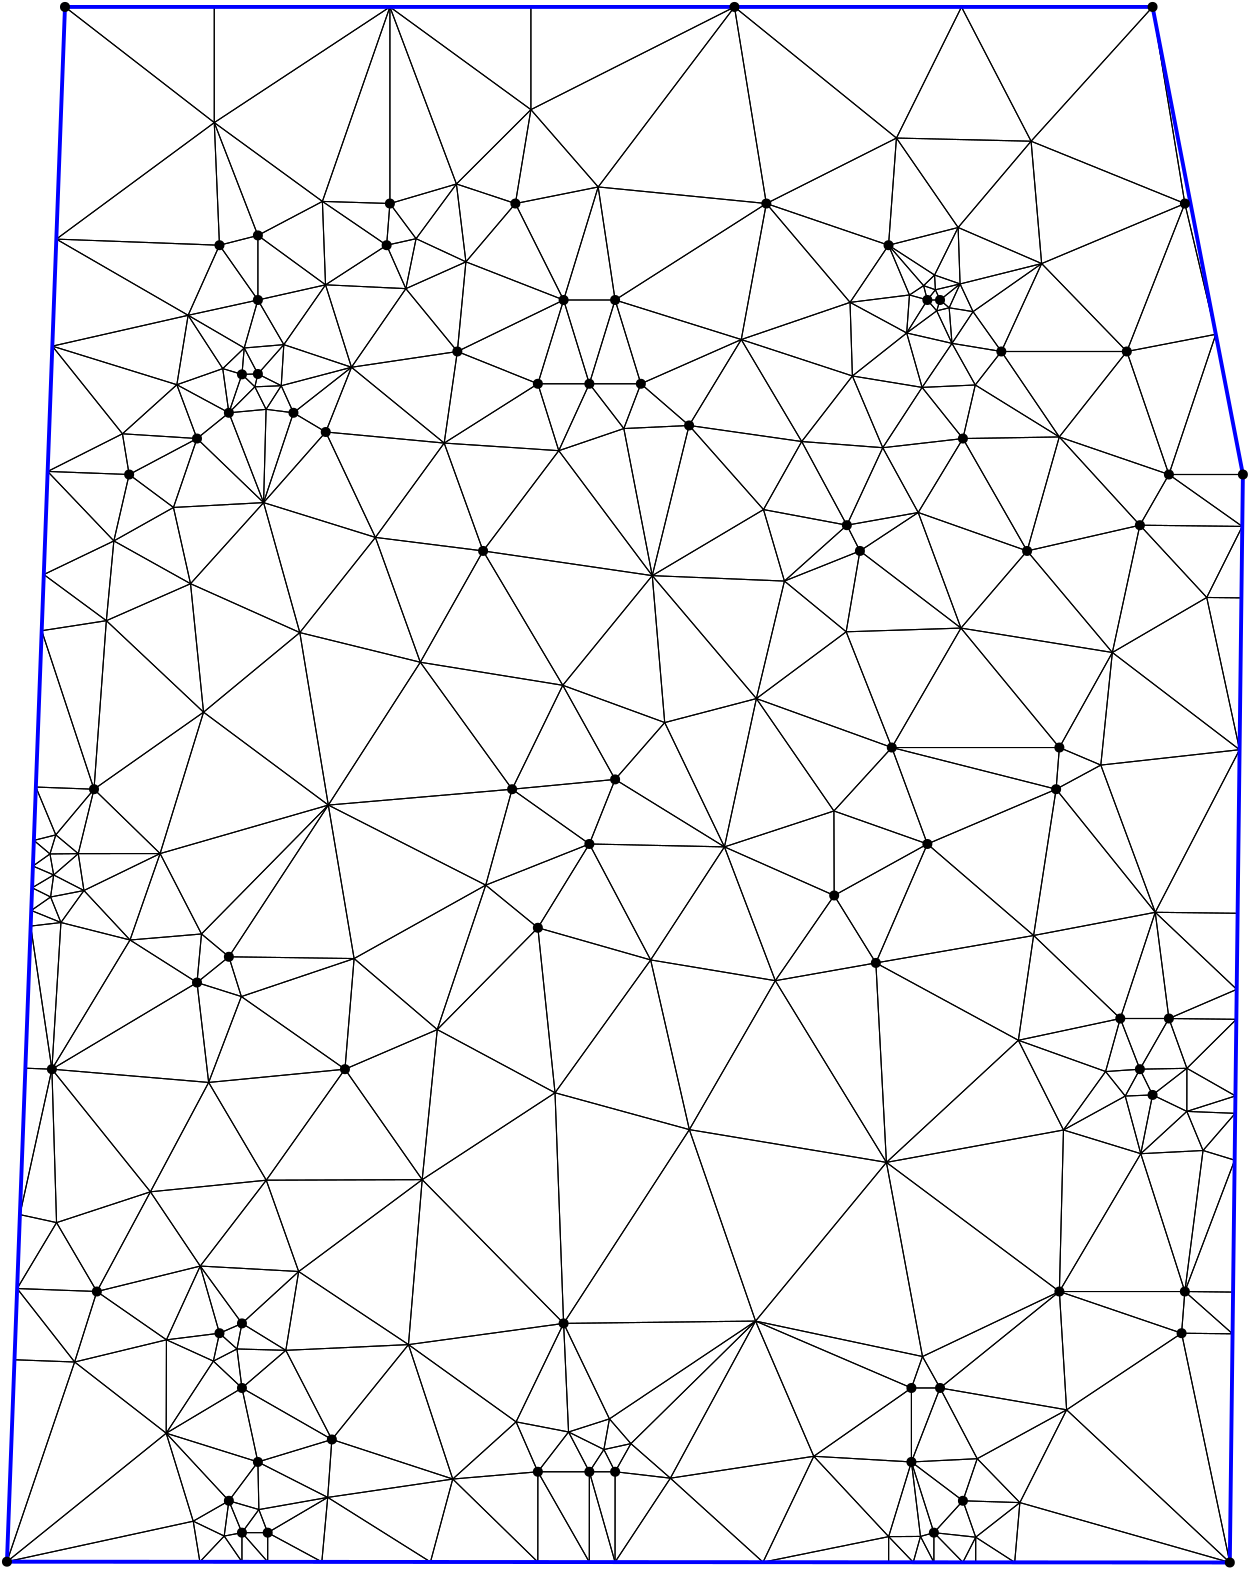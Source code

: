 <?xml version="1.0"?>
<!DOCTYPE ipe SYSTEM "ipe.dtd">
<ipe version="70218" creator="Ipe 7.2.24">
<info created="D:20221020151441" modified="D:20221020151441"/>
<ipestyle name="basic">
<symbol name="mark/disk(sx)" transformations="translations">
<path fill="sym-stroke">
0.6 0 0 0.6 0 0 e
</path>
</symbol>
<anglesize name="22.5 deg" value="22.5"/>
<anglesize name="30 deg" value="30"/>
<anglesize name="45 deg" value="45"/>
<anglesize name="60 deg" value="60"/>
<anglesize name="90 deg" value="90"/>
<arrowsize name="large" value="10"/>
<arrowsize name="small" value="5"/>
<arrowsize name="tiny" value="3"/>
<color name="blue" value="0 0 1"/>
<color name="gray" value="0.745"/>
<color name="green" value="0 1 0"/>
<color name="red" value="1 0 0"/>
<color name="pink" value="1 0.753 0.796"/>
<pen name="heavier" value="0.8"/>
<pen name="fat" value="1.4"/>
<pen name="ultrafat" value="2"/>
<gridsize name="16 pts (~6 mm)" value="16"/>
<gridsize name="32 pts (~12 mm)" value="32"/>
<gridsize name="4 pts" value="4"/>
<gridsize name="8 pts (~3 mm)" value="8"/>
<opacity name="10%" value="0.1"/>
<opacity name="25%" value="0.25"/>
<opacity name="50%" value="0.5"/>
<opacity name="75%" value="0.75"/>
<symbolsize name="large" value="5"/>
<symbolsize name="small" value="2"/>
<symbolsize name="tiny" value="1.1"/>
<textsize name="huge" value="\huge"/>
<textsize name="large" value="\large"/>
<textsize name="small" value="\small"/>
<textsize name="tiny" value="	iny"/>
<tiling name="falling" angle="-60" step="4" width="1"/>
<tiling name="rising" angle="30" step="4" width="1"/>
</ipestyle>
<page>
<layer name="hull"/>
<layer name="constraints"/>
<layer name="triangulation"/>
<layer name="obtuse"/>
<layer name="blub"/>
<layer name="problems"/>
<view layers="hull constraints triangulation obtuse blub" active="triangulation"/>
<path layer="triangulation" stroke="black">
106.342 749.751 m 
90.6344 790.362 l 
</path>
<path layer="triangulation" stroke="black">
90.6344 790.362 m 
92.5108 746.22 l 
</path>
<path layer="triangulation" stroke="black">
92.5108 746.22 m 
106.342 749.751 l 
</path>
<path layer="triangulation" stroke="black">
148.64 641.033 m 
187.414 636.162 l 
</path>
<path layer="triangulation" stroke="black">
187.414 636.162 m 
173.406 674.994 l 
</path>
<path layer="triangulation" stroke="black">
173.406 674.994 m 
148.64 641.033 l 
</path>
<path layer="triangulation" stroke="black">
261.67 427.835 m 
216.399 358.075 l 
</path>
<path layer="triangulation" stroke="black">
216.399 358.075 m 
285.498 358.911 l 
</path>
<path layer="triangulation" stroke="black">
285.498 358.911 m 
261.67 427.835 l 
</path>
<path layer="triangulation" stroke="black">
116.399 348.382 m 
121.022 376.747 l 
</path>
<path layer="triangulation" stroke="black">
121.022 376.747 m 
100.603 358.075 l 
</path>
<path layer="triangulation" stroke="black">
100.603 358.075 m 
116.399 348.382 l 
</path>
<path layer="triangulation" stroke="black">
109.29 687.139 m 
105.251 695.246 l 
</path>
<path layer="triangulation" stroke="black">
105.251 695.246 m 
95.8949 685.894 l 
</path>
<path layer="triangulation" stroke="black">
95.8949 685.894 m 
109.29 687.139 l 
</path>
<path layer="triangulation" stroke="black">
234.939 553.913 m 
252.797 574.381 l 
</path>
<path layer="triangulation" stroke="black">
252.797 574.381 m 
216.098 587.795 l 
</path>
<path layer="triangulation" stroke="black">
216.098 587.795 m 
234.939 553.913 l 
</path>
<path layer="triangulation" stroke="black">
100.603 358.075 m 
121.022 376.747 l 
</path>
<path layer="triangulation" stroke="black">
121.022 376.747 m 
85.5803 378.714 l 
</path>
<path layer="triangulation" stroke="black">
85.5803 378.714 m 
100.603 358.075 l 
</path>
<path layer="triangulation" stroke="black">
33.8586 394.36 m 
48.3699 369.551 l 
</path>
<path layer="triangulation" stroke="black">
48.3699 369.551 m 
67.6435 405.451 l 
</path>
<path layer="triangulation" stroke="black">
67.6435 405.451 m 
33.8586 394.36 l 
</path>
<path layer="triangulation" stroke="black">
73.4177 352.167 m 
92.5108 354.543 l 
</path>
<path layer="triangulation" stroke="black">
92.5108 354.543 m 
85.5803 378.714 l 
</path>
<path layer="triangulation" stroke="black">
85.5803 378.714 m 
73.4177 352.167 l 
</path>
<path layer="triangulation" stroke="black">
131.474 295.437 m 
132.973 316.288 l 
</path>
<path layer="triangulation" stroke="black">
132.973 316.288 m 
106.342 308.195 l 
</path>
<path layer="triangulation" stroke="black">
106.342 308.195 m 
131.474 295.437 l 
</path>
<path layer="triangulation" stroke="black">
199.291 322.627 m 
160.548 350.442 l 
</path>
<path layer="triangulation" stroke="black">
160.548 350.442 m 
176.486 302.046 l 
</path>
<path layer="triangulation" stroke="black">
176.486 302.046 m 
199.291 322.627 l 
</path>
<path layer="triangulation" stroke="black">
83.0538 286.872 m 
16 272.294 l 
</path>
<path layer="triangulation" stroke="black">
16 272.294 m 
85.4549 272.248 l 
</path>
<path layer="triangulation" stroke="black">
85.4549 272.248 m 
83.0538 286.872 l 
</path>
<path layer="triangulation" stroke="black">
73.3342 318.543 m 
100.603 334.827 l 
</path>
<path layer="triangulation" stroke="black">
100.603 334.827 m 
90.3155 344.495 l 
</path>
<path layer="triangulation" stroke="black">
90.3155 344.495 m 
73.3342 318.543 l 
</path>
<path layer="triangulation" stroke="black">
140.976 489.419 m 
137.682 449.593 l 
</path>
<path layer="triangulation" stroke="black">
137.682 449.593 m 
170.914 463.852 l 
</path>
<path layer="triangulation" stroke="black">
170.914 463.852 m 
140.976 489.419 l 
</path>
<path layer="triangulation" stroke="black">
67.6435 405.451 m 
88.6156 444.821 l 
</path>
<path layer="triangulation" stroke="black">
88.6156 444.821 m 
32.185 449.593 l 
</path>
<path layer="triangulation" stroke="black">
32.185 449.593 m 
67.6435 405.451 l 
</path>
<path layer="triangulation" stroke="black">
289.379 761.228 m 
333.373 746.22 l 
</path>
<path layer="triangulation" stroke="black">
333.373 746.22 m 
336.219 784.799 l 
</path>
<path layer="triangulation" stroke="black">
336.219 784.799 m 
289.379 761.228 l 
</path>
<path layer="triangulation" stroke="black">
82.0894 624.363 m 
75.9472 651.816 l 
</path>
<path layer="triangulation" stroke="black">
75.9472 651.816 m 
54.4863 639.765 l 
</path>
<path layer="triangulation" stroke="black">
54.4863 639.765 m 
82.0894 624.363 l 
</path>
<path layer="triangulation" stroke="black">
152.689 746.22 m 
163.284 748.573 l 
</path>
<path layer="triangulation" stroke="black">
163.284 748.573 m 
153.867 761.228 l 
</path>
<path layer="triangulation" stroke="black">
153.867 761.228 m 
152.689 746.22 l 
</path>
<path layer="triangulation" stroke="black">
77.1646 695.997 m 
84.4183 676.624 l 
</path>
<path layer="triangulation" stroke="black">
84.4183 676.624 m 
95.8949 685.894 l 
</path>
<path layer="triangulation" stroke="black">
95.8949 685.894 m 
77.1646 695.997 l 
</path>
<path layer="triangulation" stroke="black">
32.335 709.889 m 
57.5786 678.337 l 
</path>
<path layer="triangulation" stroke="black">
57.5786 678.337 m 
77.1646 695.997 l 
</path>
<path layer="triangulation" stroke="black">
77.1646 695.997 m 
32.335 709.889 l 
</path>
<path layer="triangulation" stroke="black">
345.458 695.037 m 
320.363 699.147 l 
</path>
<path layer="triangulation" stroke="black">
320.363 699.147 m 
331.291 673.324 l 
</path>
<path layer="triangulation" stroke="black">
331.291 673.324 m 
345.458 695.037 l 
</path>
<path layer="triangulation" stroke="black">
228.843 767.197 m 
289.379 761.228 l 
</path>
<path layer="triangulation" stroke="black">
289.379 761.228 m 
277.902 832 l 
</path>
<path layer="triangulation" stroke="black">
277.902 832 m 
228.843 767.197 l 
</path>
<path layer="triangulation" stroke="black">
199.037 761.228 m 
181.229 740.235 l 
</path>
<path layer="triangulation" stroke="black">
181.229 740.235 m 
216.399 726.503 l 
</path>
<path layer="triangulation" stroke="black">
216.399 726.503 m 
199.037 761.228 l 
</path>
<path layer="triangulation" stroke="black">
302.113 675.544 m 
261.57 681.333 l 
</path>
<path layer="triangulation" stroke="black">
261.57 681.333 m 
288.357 651.052 l 
</path>
<path layer="triangulation" stroke="black">
288.357 651.052 m 
302.113 675.544 l 
</path>
<path layer="triangulation" stroke="black">
101.421 709.232 m 
106.342 699.872 l 
</path>
<path layer="triangulation" stroke="black">
106.342 699.872 m 
115.676 710.431 l 
</path>
<path layer="triangulation" stroke="black">
115.676 710.431 m 
101.421 709.232 l 
</path>
<path layer="triangulation" stroke="black">
388.492 739.618 m 
373.982 707.964 l 
</path>
<path layer="triangulation" stroke="black">
373.982 707.964 m 
419.153 707.964 l 
</path>
<path layer="triangulation" stroke="black">
419.153 707.964 m 
388.492 739.618 l 
</path>
<path layer="triangulation" stroke="black">
90.6344 832 m 
36.8933 832 l 
</path>
<path layer="triangulation" stroke="black">
36.8933 832 m 
90.6344 790.362 l 
</path>
<path layer="triangulation" stroke="black">
90.6344 790.362 m 
90.6344 832 l 
</path>
<path layer="triangulation" stroke="black">
173.406 674.994 m 
207.13 696.341 l 
</path>
<path layer="triangulation" stroke="black">
207.13 696.341 m 
178.144 707.964 l 
</path>
<path layer="triangulation" stroke="black">
178.144 707.964 m 
173.406 674.994 l 
</path>
<path layer="triangulation" stroke="black">
359.125 732.284 m 
350.245 730.184 l 
</path>
<path layer="triangulation" stroke="black">
350.245 730.184 m 
351.912 726.503 l 
</path>
<path layer="triangulation" stroke="black">
351.912 726.503 m 
359.125 732.284 l 
</path>
<path layer="triangulation" stroke="black">
238.077 680.229 m 
248.308 627.27 l 
</path>
<path layer="triangulation" stroke="black">
248.308 627.27 m 
261.57 681.333 l 
</path>
<path layer="triangulation" stroke="black">
261.57 681.333 m 
238.077 680.229 l 
</path>
<path layer="triangulation" stroke="black">
364.599 695.906 m 
360.151 676.624 l 
</path>
<path layer="triangulation" stroke="black">
360.151 676.624 m 
394.84 677.201 l 
</path>
<path layer="triangulation" stroke="black">
394.84 677.201 m 
364.599 695.906 l 
</path>
<path layer="triangulation" stroke="black">
344.055 650.002 m 
360.151 676.624 l 
</path>
<path layer="triangulation" stroke="black">
360.151 676.624 m 
331.291 673.324 l 
</path>
<path layer="triangulation" stroke="black">
331.291 673.324 m 
344.055 650.002 l 
</path>
<path layer="triangulation" stroke="black">
383.252 636.162 m 
423.861 645.431 l 
</path>
<path layer="triangulation" stroke="black">
423.861 645.431 m 
394.84 677.201 l 
</path>
<path layer="triangulation" stroke="black">
394.84 677.201 m 
383.252 636.162 l 
</path>
<path layer="triangulation" stroke="black">
232.895 323.708 m 
285.498 358.911 l 
</path>
<path layer="triangulation" stroke="black">
285.498 358.911 m 
216.399 358.075 l 
</path>
<path layer="triangulation" stroke="black">
216.399 358.075 m 
232.895 323.708 l 
</path>
<path layer="triangulation" stroke="black">
106.689 291.061 m 
106.342 308.195 l 
</path>
<path layer="triangulation" stroke="black">
106.342 308.195 m 
95.8949 294.218 l 
</path>
<path layer="triangulation" stroke="black">
95.8949 294.218 m 
106.689 291.061 l 
</path>
<path layer="triangulation" stroke="black">
132.973 316.288 m 
100.603 334.827 l 
</path>
<path layer="triangulation" stroke="black">
100.603 334.827 m 
106.342 308.195 l 
</path>
<path layer="triangulation" stroke="black">
106.342 308.195 m 
132.973 316.288 l 
</path>
<path layer="triangulation" stroke="black">
116.399 348.382 m 
160.548 350.442 l 
</path>
<path layer="triangulation" stroke="black">
160.548 350.442 m 
121.022 376.747 l 
</path>
<path layer="triangulation" stroke="black">
121.022 376.747 m 
116.399 348.382 l 
</path>
<path layer="triangulation" stroke="black">
131.474 295.437 m 
106.342 308.195 l 
</path>
<path layer="triangulation" stroke="black">
106.342 308.195 m 
106.689 291.061 l 
</path>
<path layer="triangulation" stroke="black">
106.689 291.061 m 
131.474 295.437 l 
</path>
<path layer="triangulation" stroke="black">
109.873 282.741 m 
106.689 291.061 l 
</path>
<path layer="triangulation" stroke="black">
106.689 291.061 m 
100.603 282.741 l 
</path>
<path layer="triangulation" stroke="black">
100.603 282.741 m 
109.873 282.741 l 
</path>
<path layer="triangulation" stroke="black">
106.342 308.195 m 
100.603 334.827 l 
</path>
<path layer="triangulation" stroke="black">
100.603 334.827 m 
73.3342 318.543 l 
</path>
<path layer="triangulation" stroke="black">
73.3342 318.543 m 
106.342 308.195 l 
</path>
<path layer="triangulation" stroke="black">
109.866 272.232 m 
129.361 272.218 l 
</path>
<path layer="triangulation" stroke="black">
129.361 272.218 m 
109.873 282.741 l 
</path>
<path layer="triangulation" stroke="black">
109.873 282.741 m 
109.866 272.232 l 
</path>
<path layer="triangulation" stroke="black">
230.898 312.672 m 
218.18 318.985 l 
</path>
<path layer="triangulation" stroke="black">
218.18 318.985 m 
225.669 304.664 l 
</path>
<path layer="triangulation" stroke="black">
225.669 304.664 m 
230.898 312.672 l 
</path>
<path layer="triangulation" stroke="black">
131.474 295.437 m 
109.873 282.741 l 
</path>
<path layer="triangulation" stroke="black">
109.873 282.741 m 
129.361 272.218 l 
</path>
<path layer="triangulation" stroke="black">
129.361 272.218 m 
131.474 295.437 l 
</path>
<path layer="triangulation" stroke="black">
207.13 304.664 m 
176.486 302.046 l 
</path>
<path layer="triangulation" stroke="black">
176.486 302.046 m 
207.108 272.167 l 
</path>
<path layer="triangulation" stroke="black">
207.108 272.167 m 
207.13 304.664 l 
</path>
<path layer="triangulation" stroke="black">
100.596 272.238 m 
100.603 282.741 l 
</path>
<path layer="triangulation" stroke="black">
100.603 282.741 m 
94.2057 281.517 l 
</path>
<path layer="triangulation" stroke="black">
94.2057 281.517 m 
100.596 272.238 l 
</path>
<path layer="triangulation" stroke="black">
218.18 318.985 m 
216.399 358.075 l 
</path>
<path layer="triangulation" stroke="black">
216.399 358.075 m 
199.291 322.627 l 
</path>
<path layer="triangulation" stroke="black">
199.291 322.627 m 
218.18 318.985 l 
</path>
<path layer="triangulation" stroke="black">
165.487 409.825 m 
137.682 449.593 l 
</path>
<path layer="triangulation" stroke="black">
137.682 449.593 m 
109.356 409.633 l 
</path>
<path layer="triangulation" stroke="black">
109.356 409.633 m 
165.487 409.825 l 
</path>
<path layer="triangulation" stroke="black">
140.976 489.419 m 
95.8949 490.056 l 
</path>
<path layer="triangulation" stroke="black">
95.8949 490.056 m 
100.382 475.74 l 
</path>
<path layer="triangulation" stroke="black">
100.382 475.74 m 
140.976 489.419 l 
</path>
<path layer="triangulation" stroke="black">
85.5803 378.714 m 
67.6435 405.451 l 
</path>
<path layer="triangulation" stroke="black">
67.6435 405.451 m 
48.3699 369.551 l 
</path>
<path layer="triangulation" stroke="black">
48.3699 369.551 m 
85.5803 378.714 l 
</path>
<path layer="triangulation" stroke="black">
71.1371 527.224 m 
47.34 550.382 l 
</path>
<path layer="triangulation" stroke="black">
47.34 550.382 m 
41.6776 527.184 l 
</path>
<path layer="triangulation" stroke="black">
41.6776 527.184 m 
71.1371 527.224 l 
</path>
<path layer="triangulation" stroke="black">
359.444 608.391 m 
334.55 565.389 l 
</path>
<path layer="triangulation" stroke="black">
334.55 565.389 m 
394.875 565.389 l 
</path>
<path layer="triangulation" stroke="black">
394.875 565.389 m 
359.444 608.391 l 
</path>
<path layer="triangulation" stroke="black">
188.361 515.851 m 
225.669 530.665 l 
</path>
<path layer="triangulation" stroke="black">
225.669 530.665 m 
197.86 550.382 l 
</path>
<path layer="triangulation" stroke="black">
197.86 550.382 m 
188.361 515.851 l 
</path>
<path layer="triangulation" stroke="black">
292.602 481.452 m 
247.733 488.919 l 
</path>
<path layer="triangulation" stroke="black">
247.733 488.919 m 
261.67 427.835 l 
</path>
<path layer="triangulation" stroke="black">
261.67 427.835 m 
292.602 481.452 l 
</path>
<path layer="triangulation" stroke="black">
98.8132 348.872 m 
100.603 358.075 l 
</path>
<path layer="triangulation" stroke="black">
100.603 358.075 m 
92.5108 354.543 l 
</path>
<path layer="triangulation" stroke="black">
92.5108 354.543 m 
98.8132 348.872 l 
</path>
<path layer="triangulation" stroke="black">
121.022 376.747 m 
165.487 409.825 l 
</path>
<path layer="triangulation" stroke="black">
165.487 409.825 m 
109.356 409.633 l 
</path>
<path layer="triangulation" stroke="black">
109.356 409.633 m 
121.022 376.747 l 
</path>
<path layer="triangulation" stroke="black">
137.682 449.593 m 
140.976 489.419 l 
</path>
<path layer="triangulation" stroke="black">
140.976 489.419 m 
100.382 475.74 l 
</path>
<path layer="triangulation" stroke="black">
100.382 475.74 m 
137.682 449.593 l 
</path>
<path layer="triangulation" stroke="black">
20.664 397.237 m 
33.8586 394.36 l 
</path>
<path layer="triangulation" stroke="black">
33.8586 394.36 m 
32.185 449.593 l 
</path>
<path layer="triangulation" stroke="black">
32.185 449.593 m 
20.664 397.237 l 
</path>
<path layer="triangulation" stroke="black">
57.5786 678.337 m 
59.9937 663.676 l 
</path>
<path layer="triangulation" stroke="black">
59.9937 663.676 m 
84.4183 676.624 l 
</path>
<path layer="triangulation" stroke="black">
84.4183 676.624 m 
57.5786 678.337 l 
</path>
<path layer="triangulation" stroke="black">
131.693 544.672 m 
197.86 550.382 l 
</path>
<path layer="triangulation" stroke="black">
197.86 550.382 m 
164.808 596.091 l 
</path>
<path layer="triangulation" stroke="black">
164.808 596.091 m 
131.693 544.672 l 
</path>
<path layer="triangulation" stroke="black">
100.382 475.74 m 
84.4183 480.786 l 
</path>
<path layer="triangulation" stroke="black">
84.4183 480.786 m 
88.6156 444.821 l 
</path>
<path layer="triangulation" stroke="black">
88.6156 444.821 m 
100.382 475.74 l 
</path>
<path layer="triangulation" stroke="black">
43.7134 513.912 m 
71.1371 527.224 l 
</path>
<path layer="triangulation" stroke="black">
71.1371 527.224 m 
41.6776 527.184 l 
</path>
<path layer="triangulation" stroke="black">
41.6776 527.184 m 
43.7134 513.912 l 
</path>
<path layer="triangulation" stroke="black">
108.391 653.56 m 
95.8949 685.894 l 
</path>
<path layer="triangulation" stroke="black">
95.8949 685.894 m 
84.4183 676.624 l 
</path>
<path layer="triangulation" stroke="black">
84.4183 676.624 m 
108.391 653.56 l 
</path>
<path layer="triangulation" stroke="black">
101.421 709.232 m 
106.342 726.503 l 
</path>
<path layer="triangulation" stroke="black">
106.342 726.503 m 
81.2254 720.994 l 
</path>
<path layer="triangulation" stroke="black">
81.2254 720.994 m 
101.421 709.232 l 
</path>
<path layer="triangulation" stroke="black">
115.676 710.431 m 
106.342 726.503 l 
</path>
<path layer="triangulation" stroke="black">
106.342 726.503 m 
101.421 709.232 l 
</path>
<path layer="triangulation" stroke="black">
101.421 709.232 m 
115.676 710.431 l 
</path>
<path layer="triangulation" stroke="black">
109.29 687.139 m 
95.8949 685.894 l 
</path>
<path layer="triangulation" stroke="black">
95.8949 685.894 m 
108.391 653.56 l 
</path>
<path layer="triangulation" stroke="black">
108.391 653.56 m 
109.29 687.139 l 
</path>
<path layer="triangulation" stroke="black">
119.142 685.894 m 
109.29 687.139 l 
</path>
<path layer="triangulation" stroke="black">
109.29 687.139 m 
108.391 653.56 l 
</path>
<path layer="triangulation" stroke="black">
108.391 653.56 m 
119.142 685.894 l 
</path>
<path layer="triangulation" stroke="black">
95.8949 685.894 m 
100.603 699.725 l 
</path>
<path layer="triangulation" stroke="black">
100.603 699.725 m 
93.6875 701.8 l 
</path>
<path layer="triangulation" stroke="black">
93.6875 701.8 m 
95.8949 685.894 l 
</path>
<path layer="triangulation" stroke="black">
140.028 702.286 m 
178.144 707.964 l 
</path>
<path layer="triangulation" stroke="black">
178.144 707.964 m 
159.608 730.585 l 
</path>
<path layer="triangulation" stroke="black">
159.608 730.585 m 
140.028 702.286 l 
</path>
<path layer="triangulation" stroke="black">
106.342 726.503 m 
92.5108 746.22 l 
</path>
<path layer="triangulation" stroke="black">
92.5108 746.22 m 
81.2254 720.994 l 
</path>
<path layer="triangulation" stroke="black">
81.2254 720.994 m 
106.342 726.503 l 
</path>
<path layer="triangulation" stroke="black">
114.749 695.64 m 
115.676 710.431 l 
</path>
<path layer="triangulation" stroke="black">
115.676 710.431 m 
106.342 699.872 l 
</path>
<path layer="triangulation" stroke="black">
106.342 699.872 m 
114.749 695.64 l 
</path>
<path layer="triangulation" stroke="black">
130.692 731.966 m 
129.563 761.985 l 
</path>
<path layer="triangulation" stroke="black">
129.563 761.985 m 
106.342 749.751 l 
</path>
<path layer="triangulation" stroke="black">
106.342 749.751 m 
130.692 731.966 l 
</path>
<path layer="triangulation" stroke="black">
129.563 761.985 m 
152.689 746.22 l 
</path>
<path layer="triangulation" stroke="black">
152.689 746.22 m 
153.867 761.228 l 
</path>
<path layer="triangulation" stroke="black">
153.867 761.228 m 
129.563 761.985 l 
</path>
<path layer="triangulation" stroke="black">
178.144 707.964 m 
207.13 696.341 l 
</path>
<path layer="triangulation" stroke="black">
207.13 696.341 m 
216.399 726.503 l 
</path>
<path layer="triangulation" stroke="black">
216.399 726.503 m 
178.144 707.964 l 
</path>
<path layer="triangulation" stroke="black">
106.342 726.503 m 
106.342 749.751 l 
</path>
<path layer="triangulation" stroke="black">
106.342 749.751 m 
92.5108 746.22 l 
</path>
<path layer="triangulation" stroke="black">
92.5108 746.22 m 
106.342 726.503 l 
</path>
<path layer="triangulation" stroke="black">
90.6344 790.362 m 
36.8933 832 l 
</path>
<path layer="triangulation" stroke="black">
36.8933 832 m 
33.7731 748.412 l 
</path>
<path layer="triangulation" stroke="black">
33.7731 748.412 m 
90.6344 790.362 l 
</path>
<path layer="triangulation" stroke="black">
216.399 726.503 m 
234.939 726.503 l 
</path>
<path layer="triangulation" stroke="black">
234.939 726.503 m 
228.843 767.197 l 
</path>
<path layer="triangulation" stroke="black">
228.843 767.197 m 
216.399 726.503 l 
</path>
<path layer="triangulation" stroke="black">
280.359 712.268 m 
319.517 725.647 l 
</path>
<path layer="triangulation" stroke="black">
319.517 725.647 m 
289.379 761.228 l 
</path>
<path layer="triangulation" stroke="black">
289.379 761.228 m 
280.359 712.268 l 
</path>
<path layer="triangulation" stroke="black">
440.046 761.228 m 
388.492 739.618 l 
</path>
<path layer="triangulation" stroke="black">
388.492 739.618 m 
419.153 707.964 l 
</path>
<path layer="triangulation" stroke="black">
419.153 707.964 m 
440.046 761.228 l 
</path>
<path layer="triangulation" stroke="black">
181.229 740.235 m 
178.144 707.964 l 
</path>
<path layer="triangulation" stroke="black">
178.144 707.964 m 
216.399 726.503 l 
</path>
<path layer="triangulation" stroke="black">
216.399 726.503 m 
181.229 740.235 l 
</path>
<path layer="triangulation" stroke="black">
207.13 696.341 m 
225.669 696.341 l 
</path>
<path layer="triangulation" stroke="black">
225.669 696.341 m 
216.399 726.503 l 
</path>
<path layer="triangulation" stroke="black">
216.399 726.503 m 
207.13 696.341 l 
</path>
<path layer="triangulation" stroke="black">
159.608 730.585 m 
178.144 707.964 l 
</path>
<path layer="triangulation" stroke="black">
178.144 707.964 m 
181.229 740.235 l 
</path>
<path layer="triangulation" stroke="black">
181.229 740.235 m 
159.608 730.585 l 
</path>
<path layer="triangulation" stroke="black">
173.406 674.994 m 
187.414 636.162 l 
</path>
<path layer="triangulation" stroke="black">
187.414 636.162 m 
214.658 672.256 l 
</path>
<path layer="triangulation" stroke="black">
214.658 672.256 m 
173.406 674.994 l 
</path>
<path layer="triangulation" stroke="black">
216.399 726.503 m 
225.669 696.341 l 
</path>
<path layer="triangulation" stroke="black">
225.669 696.341 m 
234.939 726.503 l 
</path>
<path layer="triangulation" stroke="black">
234.939 726.503 m 
216.399 726.503 l 
</path>
<path layer="triangulation" stroke="black">
225.669 696.341 m 
214.658 672.256 l 
</path>
<path layer="triangulation" stroke="black">
214.658 672.256 m 
238.077 680.229 l 
</path>
<path layer="triangulation" stroke="black">
238.077 680.229 m 
225.669 696.341 l 
</path>
<path layer="triangulation" stroke="black">
234.939 726.503 m 
225.669 696.341 l 
</path>
<path layer="triangulation" stroke="black">
225.669 696.341 m 
244.208 696.341 l 
</path>
<path layer="triangulation" stroke="black">
244.208 696.341 m 
234.939 726.503 l 
</path>
<path layer="triangulation" stroke="black">
207.13 696.341 m 
173.406 674.994 l 
</path>
<path layer="triangulation" stroke="black">
173.406 674.994 m 
214.658 672.256 l 
</path>
<path layer="triangulation" stroke="black">
214.658 672.256 m 
207.13 696.341 l 
</path>
<path layer="triangulation" stroke="black">
108.391 653.56 m 
148.64 641.033 l 
</path>
<path layer="triangulation" stroke="black">
148.64 641.033 m 
130.766 678.978 l 
</path>
<path layer="triangulation" stroke="black">
130.766 678.978 m 
108.391 653.56 l 
</path>
<path layer="triangulation" stroke="black">
197.86 550.382 m 
225.669 530.665 l 
</path>
<path layer="triangulation" stroke="black">
225.669 530.665 m 
234.939 553.913 l 
</path>
<path layer="triangulation" stroke="black">
234.939 553.913 m 
197.86 550.382 l 
</path>
<path layer="triangulation" stroke="black">
216.098 587.795 m 
164.808 596.091 l 
</path>
<path layer="triangulation" stroke="black">
164.808 596.091 m 
197.86 550.382 l 
</path>
<path layer="triangulation" stroke="black">
197.86 550.382 m 
216.098 587.795 l 
</path>
<path layer="triangulation" stroke="black">
247.733 488.919 m 
207.13 500.502 l 
</path>
<path layer="triangulation" stroke="black">
207.13 500.502 m 
213.308 441.099 l 
</path>
<path layer="triangulation" stroke="black">
213.308 441.099 m 
247.733 488.919 l 
</path>
<path layer="triangulation" stroke="black">
313.803 512.126 m 
328.811 487.849 l 
</path>
<path layer="triangulation" stroke="black">
328.811 487.849 m 
347.35 530.665 l 
</path>
<path layer="triangulation" stroke="black">
347.35 530.665 m 
313.803 512.126 l 
</path>
<path layer="triangulation" stroke="black">
350.715 722.597 m 
355.198 723.695 l 
</path>
<path layer="triangulation" stroke="black">
355.198 723.695 m 
351.912 726.503 l 
</path>
<path layer="triangulation" stroke="black">
351.912 726.503 m 
350.715 722.597 l 
</path>
<path layer="triangulation" stroke="black">
334.55 565.389 m 
347.35 530.665 l 
</path>
<path layer="triangulation" stroke="black">
347.35 530.665 m 
393.698 550.382 l 
</path>
<path layer="triangulation" stroke="black">
393.698 550.382 m 
334.55 565.389 l 
</path>
<path layer="triangulation" stroke="black">
424.182 419.172 m 
428.422 440.324 l 
</path>
<path layer="triangulation" stroke="black">
428.422 440.324 m 
418.585 439.919 l 
</path>
<path layer="triangulation" stroke="black">
418.585 439.919 m 
424.182 419.172 l 
</path>
<path layer="triangulation" stroke="black">
318.365 645.431 m 
295.894 625.314 l 
</path>
<path layer="triangulation" stroke="black">
295.894 625.314 m 
323.073 636.162 l 
</path>
<path layer="triangulation" stroke="black">
323.073 636.162 m 
318.365 645.431 l 
</path>
<path layer="triangulation" stroke="black">
323.073 636.162 m 
359.444 608.391 l 
</path>
<path layer="triangulation" stroke="black">
359.444 608.391 m 
344.055 650.002 l 
</path>
<path layer="triangulation" stroke="black">
344.055 650.002 m 
323.073 636.162 l 
</path>
<path layer="triangulation" stroke="black">
302.113 675.544 m 
288.357 651.052 l 
</path>
<path layer="triangulation" stroke="black">
288.357 651.052 m 
318.365 645.431 l 
</path>
<path layer="triangulation" stroke="black">
318.365 645.431 m 
302.113 675.544 l 
</path>
<path layer="triangulation" stroke="black">
323.073 636.162 m 
344.055 650.002 l 
</path>
<path layer="triangulation" stroke="black">
344.055 650.002 m 
318.365 645.431 l 
</path>
<path layer="triangulation" stroke="black">
318.365 645.431 m 
323.073 636.162 l 
</path>
<path layer="triangulation" stroke="black">
394.84 677.201 m 
373.982 707.964 l 
</path>
<path layer="triangulation" stroke="black">
373.982 707.964 m 
364.599 695.906 l 
</path>
<path layer="triangulation" stroke="black">
364.599 695.906 m 
394.84 677.201 l 
</path>
<path layer="triangulation" stroke="black">
349.946 735.483 m 
359.125 732.284 l 
</path>
<path layer="triangulation" stroke="black">
359.125 732.284 m 
358.423 752.599 l 
</path>
<path layer="triangulation" stroke="black">
358.423 752.599 m 
349.946 735.483 l 
</path>
<path layer="triangulation" stroke="black">
340.907 728.314 m 
347.35 726.503 l 
</path>
<path layer="triangulation" stroke="black">
347.35 726.503 m 
345.994 731.67 l 
</path>
<path layer="triangulation" stroke="black">
345.994 731.67 m 
340.907 728.314 l 
</path>
<path layer="triangulation" stroke="black">
331.291 673.324 m 
318.365 645.431 l 
</path>
<path layer="triangulation" stroke="black">
318.365 645.431 m 
344.055 650.002 l 
</path>
<path layer="triangulation" stroke="black">
344.055 650.002 m 
331.291 673.324 l 
</path>
<path layer="triangulation" stroke="black">
204.624 795.032 m 
228.843 767.197 l 
</path>
<path layer="triangulation" stroke="black">
228.843 767.197 m 
277.902 832 l 
</path>
<path layer="triangulation" stroke="black">
277.902 832 m 
204.624 795.032 l 
</path>
<path layer="triangulation" stroke="black">
234.939 726.503 m 
244.208 696.341 l 
</path>
<path layer="triangulation" stroke="black">
244.208 696.341 m 
280.359 712.268 l 
</path>
<path layer="triangulation" stroke="black">
280.359 712.268 m 
234.939 726.503 l 
</path>
<path layer="triangulation" stroke="black">
423.861 645.431 m 
460.715 644.988 l 
</path>
<path layer="triangulation" stroke="black">
460.715 644.988 m 
434.308 663.676 l 
</path>
<path layer="triangulation" stroke="black">
434.308 663.676 m 
423.861 645.431 l 
</path>
<path layer="triangulation" stroke="black">
358.423 752.599 m 
388.492 739.618 l 
</path>
<path layer="triangulation" stroke="black">
388.492 739.618 m 
384.689 783.661 l 
</path>
<path layer="triangulation" stroke="black">
384.689 783.661 m 
358.423 752.599 l 
</path>
<path layer="triangulation" stroke="black">
434.308 663.676 m 
460.94 663.676 l 
</path>
<path layer="triangulation" stroke="black">
460.94 663.676 m 
451.188 714.153 l 
</path>
<path layer="triangulation" stroke="black">
451.188 714.153 m 
434.308 663.676 l 
</path>
<path layer="triangulation" stroke="black">
336.219 784.799 m 
277.902 832 l 
</path>
<path layer="triangulation" stroke="black">
277.902 832 m 
289.379 761.228 l 
</path>
<path layer="triangulation" stroke="black">
289.379 761.228 m 
336.219 784.799 l 
</path>
<path layer="triangulation" stroke="black">
442.021 761.609 m 
428.422 832 l 
</path>
<path layer="triangulation" stroke="black">
428.422 832 m 
440.046 761.228 l 
</path>
<path layer="triangulation" stroke="black">
440.046 761.228 m 
442.021 761.609 l 
</path>
<path layer="triangulation" stroke="black">
394.84 677.201 m 
434.308 663.676 l 
</path>
<path layer="triangulation" stroke="black">
434.308 663.676 m 
419.153 707.964 l 
</path>
<path layer="triangulation" stroke="black">
419.153 707.964 m 
394.84 677.201 l 
</path>
<path layer="triangulation" stroke="black">
332.61 416.045 m 
394.875 369.551 l 
</path>
<path layer="triangulation" stroke="black">
394.875 369.551 m 
396.35 427.703 l 
</path>
<path layer="triangulation" stroke="black">
396.35 427.703 m 
332.61 416.045 l 
</path>
<path layer="triangulation" stroke="black">
434.308 663.676 m 
394.84 677.201 l 
</path>
<path layer="triangulation" stroke="black">
394.84 677.201 m 
423.861 645.431 l 
</path>
<path layer="triangulation" stroke="black">
423.861 645.431 m 
434.308 663.676 l 
</path>
<path layer="triangulation" stroke="black">
334.55 565.389 m 
393.698 550.382 l 
</path>
<path layer="triangulation" stroke="black">
393.698 550.382 m 
394.875 565.389 l 
</path>
<path layer="triangulation" stroke="black">
394.875 565.389 m 
334.55 565.389 l 
</path>
<path layer="triangulation" stroke="black">
429.383 506.075 m 
409.788 559.071 l 
</path>
<path layer="triangulation" stroke="black">
409.788 559.071 m 
393.698 550.382 l 
</path>
<path layer="triangulation" stroke="black">
393.698 550.382 m 
429.383 506.075 l 
</path>
<path layer="triangulation" stroke="black">
409.788 559.071 m 
394.875 565.389 l 
</path>
<path layer="triangulation" stroke="black">
394.875 565.389 m 
393.698 550.382 l 
</path>
<path layer="triangulation" stroke="black">
393.698 550.382 m 
409.788 559.071 l 
</path>
<path layer="triangulation" stroke="black">
383.252 636.162 m 
359.444 608.391 l 
</path>
<path layer="triangulation" stroke="black">
359.444 608.391 m 
413.948 599.598 l 
</path>
<path layer="triangulation" stroke="black">
413.948 599.598 m 
383.252 636.162 l 
</path>
<path layer="triangulation" stroke="black">
413.948 599.598 m 
359.444 608.391 l 
</path>
<path layer="triangulation" stroke="black">
359.444 608.391 m 
394.875 565.389 l 
</path>
<path layer="triangulation" stroke="black">
394.875 565.389 m 
413.948 599.598 l 
</path>
<path layer="triangulation" stroke="black">
413.948 599.598 m 
394.875 565.389 l 
</path>
<path layer="triangulation" stroke="black">
394.875 565.389 m 
409.788 559.071 l 
</path>
<path layer="triangulation" stroke="black">
409.788 559.071 m 
413.948 599.598 l 
</path>
<path layer="triangulation" stroke="black">
385.6 497.73 m 
347.35 530.665 l 
</path>
<path layer="triangulation" stroke="black">
347.35 530.665 m 
328.811 487.849 l 
</path>
<path layer="triangulation" stroke="black">
328.811 487.849 m 
385.6 497.73 l 
</path>
<path layer="triangulation" stroke="black">
457.972 416.844 m 
440.046 369.551 l 
</path>
<path layer="triangulation" stroke="black">
440.046 369.551 m 
457.401 369.343 l 
</path>
<path layer="triangulation" stroke="black">
457.401 369.343 m 
457.972 416.844 l 
</path>
<path layer="triangulation" stroke="black">
423.861 449.593 m 
428.422 440.324 l 
</path>
<path layer="triangulation" stroke="black">
428.422 440.324 m 
440.778 449.907 l 
</path>
<path layer="triangulation" stroke="black">
440.778 449.907 m 
423.861 449.593 l 
</path>
<path layer="triangulation" stroke="black">
345.597 346.148 m 
394.875 369.551 l 
</path>
<path layer="triangulation" stroke="black">
394.875 369.551 m 
332.61 416.045 l 
</path>
<path layer="triangulation" stroke="black">
332.61 416.045 m 
345.597 346.148 l 
</path>
<path layer="triangulation" stroke="black">
416.799 467.838 m 
423.861 449.593 l 
</path>
<path layer="triangulation" stroke="black">
423.861 449.593 m 
434.308 467.838 l 
</path>
<path layer="triangulation" stroke="black">
434.308 467.838 m 
416.799 467.838 l 
</path>
<path layer="triangulation" stroke="black">
380.109 459.999 m 
328.811 487.849 l 
</path>
<path layer="triangulation" stroke="black">
328.811 487.849 m 
332.61 416.045 l 
</path>
<path layer="triangulation" stroke="black">
332.61 416.045 m 
380.109 459.999 l 
</path>
<path layer="triangulation" stroke="black">
429.383 506.075 m 
416.799 467.838 l 
</path>
<path layer="triangulation" stroke="black">
416.799 467.838 m 
434.308 467.838 l 
</path>
<path layer="triangulation" stroke="black">
434.308 467.838 m 
429.383 506.075 l 
</path>
<path layer="triangulation" stroke="black">
232.895 323.708 m 
216.399 358.075 l 
</path>
<path layer="triangulation" stroke="black">
216.399 358.075 m 
218.18 318.985 l 
</path>
<path layer="triangulation" stroke="black">
218.18 318.985 m 
232.895 323.708 l 
</path>
<path layer="triangulation" stroke="black">
385.6 497.73 m 
328.811 487.849 l 
</path>
<path layer="triangulation" stroke="black">
328.811 487.849 m 
380.109 459.999 l 
</path>
<path layer="triangulation" stroke="black">
380.109 459.999 m 
385.6 497.73 l 
</path>
<path layer="triangulation" stroke="black">
347.35 530.665 m 
334.55 565.389 l 
</path>
<path layer="triangulation" stroke="black">
334.55 565.389 m 
313.706 542.551 l 
</path>
<path layer="triangulation" stroke="black">
313.706 542.551 m 
347.35 530.665 l 
</path>
<path layer="triangulation" stroke="black">
285.8 583.013 m 
274.296 529.622 l 
</path>
<path layer="triangulation" stroke="black">
274.296 529.622 m 
313.706 542.551 l 
</path>
<path layer="triangulation" stroke="black">
313.706 542.551 m 
285.8 583.013 l 
</path>
<path layer="triangulation" stroke="black">
247.733 488.919 m 
225.669 530.665 l 
</path>
<path layer="triangulation" stroke="black">
225.669 530.665 m 
207.13 500.502 l 
</path>
<path layer="triangulation" stroke="black">
207.13 500.502 m 
247.733 488.919 l 
</path>
<path layer="triangulation" stroke="black">
411.515 448.748 m 
423.861 449.593 l 
</path>
<path layer="triangulation" stroke="black">
423.861 449.593 m 
416.799 467.838 l 
</path>
<path layer="triangulation" stroke="black">
416.799 467.838 m 
411.515 448.748 l 
</path>
<path layer="triangulation" stroke="black">
225.647 272.154 m 
225.669 304.664 l 
</path>
<path layer="triangulation" stroke="black">
225.669 304.664 m 
207.13 304.664 l 
</path>
<path layer="triangulation" stroke="black">
207.13 304.664 m 
225.647 272.154 l 
</path>
<path layer="triangulation" stroke="black">
360.151 294.218 m 
341.612 308.195 l 
</path>
<path layer="triangulation" stroke="black">
341.612 308.195 m 
349.705 282.741 l 
</path>
<path layer="triangulation" stroke="black">
349.705 282.741 m 
360.151 294.218 l 
</path>
<path layer="triangulation" stroke="black">
306.454 310.239 m 
285.498 358.911 l 
</path>
<path layer="triangulation" stroke="black">
285.498 358.911 m 
254.831 302.357 l 
</path>
<path layer="triangulation" stroke="black">
254.831 302.357 m 
306.454 310.239 l 
</path>
<path layer="triangulation" stroke="black">
364.752 281.112 m 
349.705 282.741 l 
</path>
<path layer="triangulation" stroke="black">
349.705 282.741 m 
360.137 272.064 l 
</path>
<path layer="triangulation" stroke="black">
360.137 272.064 m 
364.752 281.112 l 
</path>
<path layer="triangulation" stroke="black">
234.917 272.148 m 
234.939 304.664 l 
</path>
<path layer="triangulation" stroke="black">
234.939 304.664 m 
225.669 304.664 l 
</path>
<path layer="triangulation" stroke="black">
225.669 304.664 m 
234.917 272.148 l 
</path>
<path layer="triangulation" stroke="black">
365.295 309.371 m 
351.912 334.827 l 
</path>
<path layer="triangulation" stroke="black">
351.912 334.827 m 
341.612 308.195 l 
</path>
<path layer="triangulation" stroke="black">
341.612 308.195 m 
365.295 309.371 l 
</path>
<path layer="triangulation" stroke="black">
341.612 334.827 m 
341.612 308.195 l 
</path>
<path layer="triangulation" stroke="black">
341.612 308.195 m 
351.912 334.827 l 
</path>
<path layer="triangulation" stroke="black">
351.912 334.827 m 
341.612 334.827 l 
</path>
<path layer="triangulation" stroke="black">
364.752 281.112 m 
360.151 294.218 l 
</path>
<path layer="triangulation" stroke="black">
360.151 294.218 m 
349.705 282.741 l 
</path>
<path layer="triangulation" stroke="black">
349.705 282.741 m 
364.752 281.112 l 
</path>
<path layer="triangulation" stroke="black">
365.295 309.371 m 
341.612 308.195 l 
</path>
<path layer="triangulation" stroke="black">
341.612 308.195 m 
360.151 294.218 l 
</path>
<path layer="triangulation" stroke="black">
360.151 294.218 m 
365.295 309.371 l 
</path>
<path layer="triangulation" stroke="black">
424.182 419.172 m 
418.585 439.919 l 
</path>
<path layer="triangulation" stroke="black">
418.585 439.919 m 
396.35 427.703 l 
</path>
<path layer="triangulation" stroke="black">
396.35 427.703 m 
424.182 419.172 l 
</path>
<path layer="triangulation" stroke="black">
428.422 440.324 m 
423.861 449.593 l 
</path>
<path layer="triangulation" stroke="black">
423.861 449.593 m 
418.585 439.919 l 
</path>
<path layer="triangulation" stroke="black">
418.585 439.919 m 
428.422 440.324 l 
</path>
<path layer="triangulation" stroke="black">
394.875 369.551 m 
438.869 354.543 l 
</path>
<path layer="triangulation" stroke="black">
438.869 354.543 m 
440.046 369.551 l 
</path>
<path layer="triangulation" stroke="black">
440.046 369.551 m 
394.875 369.551 l 
</path>
<path layer="triangulation" stroke="black">
397.478 326.961 m 
456.231 272 l 
</path>
<path layer="triangulation" stroke="black">
456.231 272 m 
438.869 354.543 l 
</path>
<path layer="triangulation" stroke="black">
438.869 354.543 m 
397.478 326.961 l 
</path>
<path layer="triangulation" stroke="black">
67.6435 405.451 m 
109.356 409.633 l 
</path>
<path layer="triangulation" stroke="black">
109.356 409.633 m 
88.6156 444.821 l 
</path>
<path layer="triangulation" stroke="black">
88.6156 444.821 m 
67.6435 405.451 l 
</path>
<path layer="triangulation" stroke="black">
121.022 376.747 m 
160.548 350.442 l 
</path>
<path layer="triangulation" stroke="black">
160.548 350.442 m 
165.487 409.825 l 
</path>
<path layer="triangulation" stroke="black">
165.487 409.825 m 
121.022 376.747 l 
</path>
<path layer="triangulation" stroke="black">
137.682 449.593 m 
88.6156 444.821 l 
</path>
<path layer="triangulation" stroke="black">
88.6156 444.821 m 
109.356 409.633 l 
</path>
<path layer="triangulation" stroke="black">
109.356 409.633 m 
137.682 449.593 l 
</path>
<path layer="triangulation" stroke="black">
84.4183 480.786 m 
32.185 449.593 l 
</path>
<path layer="triangulation" stroke="black">
32.185 449.593 m 
88.6156 444.821 l 
</path>
<path layer="triangulation" stroke="black">
88.6156 444.821 m 
84.4183 480.786 l 
</path>
<path layer="triangulation" stroke="black">
32.185 449.593 m 
84.4183 480.786 l 
</path>
<path layer="triangulation" stroke="black">
84.4183 480.786 m 
60.307 496.1 l 
</path>
<path layer="triangulation" stroke="black">
60.307 496.1 m 
32.185 449.593 l 
</path>
<path layer="triangulation" stroke="black">
95.8949 490.056 m 
86.0387 498.272 l 
</path>
<path layer="triangulation" stroke="black">
86.0387 498.272 m 
84.4183 480.786 l 
</path>
<path layer="triangulation" stroke="black">
84.4183 480.786 m 
95.8949 490.056 l 
</path>
<path layer="triangulation" stroke="black">
47.34 550.382 m 
26.4099 551.163 l 
</path>
<path layer="triangulation" stroke="black">
26.4099 551.163 m 
33.583 533.945 l 
</path>
<path layer="triangulation" stroke="black">
33.583 533.945 m 
47.34 550.382 l 
</path>
<path layer="triangulation" stroke="black">
119.142 685.894 m 
108.391 653.56 l 
</path>
<path layer="triangulation" stroke="black">
108.391 653.56 m 
130.766 678.978 l 
</path>
<path layer="triangulation" stroke="black">
130.766 678.978 m 
119.142 685.894 l 
</path>
<path layer="triangulation" stroke="black">
84.4183 676.624 m 
59.9937 663.676 l 
</path>
<path layer="triangulation" stroke="black">
59.9937 663.676 m 
75.9472 651.816 l 
</path>
<path layer="triangulation" stroke="black">
75.9472 651.816 m 
84.4183 676.624 l 
</path>
<path layer="triangulation" stroke="black">
248.308 627.27 m 
252.797 574.381 l 
</path>
<path layer="triangulation" stroke="black">
252.797 574.381 m 
285.8 583.013 l 
</path>
<path layer="triangulation" stroke="black">
285.8 583.013 m 
248.308 627.27 l 
</path>
<path layer="triangulation" stroke="black">
234.939 553.913 m 
274.296 529.622 l 
</path>
<path layer="triangulation" stroke="black">
274.296 529.622 m 
252.797 574.381 l 
</path>
<path layer="triangulation" stroke="black">
252.797 574.381 m 
234.939 553.913 l 
</path>
<path layer="triangulation" stroke="black">
363.796 722.306 m 
356.218 710.889 l 
</path>
<path layer="triangulation" stroke="black">
356.218 710.889 m 
373.982 707.964 l 
</path>
<path layer="triangulation" stroke="black">
373.982 707.964 m 
363.796 722.306 l 
</path>
<path layer="triangulation" stroke="black">
339.907 714.621 m 
340.907 728.314 l 
</path>
<path layer="triangulation" stroke="black">
340.907 728.314 m 
319.517 725.647 l 
</path>
<path layer="triangulation" stroke="black">
319.517 725.647 m 
339.907 714.621 l 
</path>
<path layer="triangulation" stroke="black">
289.379 761.228 m 
319.517 725.647 l 
</path>
<path layer="triangulation" stroke="black">
319.517 725.647 m 
333.373 746.22 l 
</path>
<path layer="triangulation" stroke="black">
333.373 746.22 m 
289.379 761.228 l 
</path>
<path layer="triangulation" stroke="black">
331.291 673.324 m 
302.113 675.544 l 
</path>
<path layer="triangulation" stroke="black">
302.113 675.544 m 
318.365 645.431 l 
</path>
<path layer="triangulation" stroke="black">
318.365 645.431 m 
331.291 673.324 l 
</path>
<path layer="triangulation" stroke="black">
411.515 448.748 m 
418.585 439.919 l 
</path>
<path layer="triangulation" stroke="black">
418.585 439.919 m 
423.861 449.593 l 
</path>
<path layer="triangulation" stroke="black">
423.861 449.593 m 
411.515 448.748 l 
</path>
<path layer="triangulation" stroke="black">
446.588 420.323 m 
440.046 369.551 l 
</path>
<path layer="triangulation" stroke="black">
440.046 369.551 m 
457.972 416.844 l 
</path>
<path layer="triangulation" stroke="black">
457.972 416.844 m 
446.588 420.323 l 
</path>
<path layer="triangulation" stroke="black">
332.61 416.045 m 
396.35 427.703 l 
</path>
<path layer="triangulation" stroke="black">
396.35 427.703 m 
380.109 459.999 l 
</path>
<path layer="triangulation" stroke="black">
380.109 459.999 m 
332.61 416.045 l 
</path>
<path layer="triangulation" stroke="black">
394.875 369.551 m 
440.046 369.551 l 
</path>
<path layer="triangulation" stroke="black">
440.046 369.551 m 
424.182 419.172 l 
</path>
<path layer="triangulation" stroke="black">
424.182 419.172 m 
394.875 369.551 l 
</path>
<path layer="triangulation" stroke="black">
225.647 272.154 m 
234.917 272.148 l 
</path>
<path layer="triangulation" stroke="black">
234.917 272.148 m 
225.669 304.664 l 
</path>
<path layer="triangulation" stroke="black">
225.669 304.664 m 
225.647 272.154 l 
</path>
<path layer="triangulation" stroke="black">
90.3155 344.495 m 
98.8132 348.872 l 
</path>
<path layer="triangulation" stroke="black">
98.8132 348.872 m 
92.5108 354.543 l 
</path>
<path layer="triangulation" stroke="black">
92.5108 354.543 m 
90.3155 344.495 l 
</path>
<path layer="triangulation" stroke="black">
100.603 334.827 m 
132.973 316.288 l 
</path>
<path layer="triangulation" stroke="black">
132.973 316.288 m 
116.399 348.382 l 
</path>
<path layer="triangulation" stroke="black">
116.399 348.382 m 
100.603 334.827 l 
</path>
<path layer="triangulation" stroke="black">
100.603 282.741 m 
106.689 291.061 l 
</path>
<path layer="triangulation" stroke="black">
106.689 291.061 m 
95.8949 294.218 l 
</path>
<path layer="triangulation" stroke="black">
95.8949 294.218 m 
100.603 282.741 l 
</path>
<path layer="triangulation" stroke="black">
109.873 282.741 m 
131.474 295.437 l 
</path>
<path layer="triangulation" stroke="black">
131.474 295.437 m 
106.689 291.061 l 
</path>
<path layer="triangulation" stroke="black">
106.689 291.061 m 
109.873 282.741 l 
</path>
<path layer="triangulation" stroke="black">
176.486 302.046 m 
160.548 350.442 l 
</path>
<path layer="triangulation" stroke="black">
160.548 350.442 m 
132.973 316.288 l 
</path>
<path layer="triangulation" stroke="black">
132.973 316.288 m 
176.486 302.046 l 
</path>
<path layer="triangulation" stroke="black">
216.399 358.075 m 
213.308 441.099 l 
</path>
<path layer="triangulation" stroke="black">
213.308 441.099 m 
165.487 409.825 l 
</path>
<path layer="triangulation" stroke="black">
165.487 409.825 m 
216.399 358.075 l 
</path>
<path layer="triangulation" stroke="black">
131.474 295.437 m 
176.486 302.046 l 
</path>
<path layer="triangulation" stroke="black">
176.486 302.046 m 
132.973 316.288 l 
</path>
<path layer="triangulation" stroke="black">
132.973 316.288 m 
131.474 295.437 l 
</path>
<path layer="triangulation" stroke="black">
207.13 304.664 m 
199.291 322.627 l 
</path>
<path layer="triangulation" stroke="black">
199.291 322.627 m 
176.486 302.046 l 
</path>
<path layer="triangulation" stroke="black">
176.486 302.046 m 
207.13 304.664 l 
</path>
<path layer="triangulation" stroke="black">
165.487 409.825 m 
170.914 463.852 l 
</path>
<path layer="triangulation" stroke="black">
170.914 463.852 m 
137.682 449.593 l 
</path>
<path layer="triangulation" stroke="black">
137.682 449.593 m 
165.487 409.825 l 
</path>
<path layer="triangulation" stroke="black">
86.7722 578.117 m 
131.693 544.672 l 
</path>
<path layer="triangulation" stroke="black">
131.693 544.672 m 
121.431 606.772 l 
</path>
<path layer="triangulation" stroke="black">
121.431 606.772 m 
86.7722 578.117 l 
</path>
<path layer="triangulation" stroke="black">
85.5803 378.714 m 
121.022 376.747 l 
</path>
<path layer="triangulation" stroke="black">
121.022 376.747 m 
109.356 409.633 l 
</path>
<path layer="triangulation" stroke="black">
109.356 409.633 m 
85.5803 378.714 l 
</path>
<path layer="triangulation" stroke="black">
100.603 358.075 m 
98.8132 348.872 l 
</path>
<path layer="triangulation" stroke="black">
98.8132 348.872 m 
116.399 348.382 l 
</path>
<path layer="triangulation" stroke="black">
116.399 348.382 m 
100.603 358.075 l 
</path>
<path layer="triangulation" stroke="black">
24.7512 506.727 m 
31.7144 511.583 l 
</path>
<path layer="triangulation" stroke="black">
31.7144 511.583 m 
25.0562 514.899 l 
</path>
<path layer="triangulation" stroke="black">
25.0562 514.899 m 
24.7512 506.727 l 
</path>
<path layer="triangulation" stroke="black">
32.8225 519.511 m 
25.0562 514.899 l 
</path>
<path layer="triangulation" stroke="black">
25.0562 514.899 m 
31.7144 511.583 l 
</path>
<path layer="triangulation" stroke="black">
31.7144 511.583 m 
32.8225 519.511 l 
</path>
<path layer="triangulation" stroke="black">
32.185 449.593 m 
35.4347 502.391 l 
</path>
<path layer="triangulation" stroke="black">
35.4347 502.391 m 
24.5418 501.118 l 
</path>
<path layer="triangulation" stroke="black">
24.5418 501.118 m 
32.185 449.593 l 
</path>
<path layer="triangulation" stroke="black">
51.7851 611.056 m 
54.4863 639.765 l 
</path>
<path layer="triangulation" stroke="black">
54.4863 639.765 m 
29.2657 627.666 l 
</path>
<path layer="triangulation" stroke="black">
29.2657 627.666 m 
51.7851 611.056 l 
</path>
<path layer="triangulation" stroke="black">
82.0894 624.363 m 
86.7722 578.117 l 
</path>
<path layer="triangulation" stroke="black">
86.7722 578.117 m 
121.431 606.772 l 
</path>
<path layer="triangulation" stroke="black">
121.431 606.772 m 
82.0894 624.363 l 
</path>
<path layer="triangulation" stroke="black">
93.6875 701.8 m 
77.1646 695.997 l 
</path>
<path layer="triangulation" stroke="black">
77.1646 695.997 m 
95.8949 685.894 l 
</path>
<path layer="triangulation" stroke="black">
95.8949 685.894 m 
93.6875 701.8 l 
</path>
<path layer="triangulation" stroke="black">
57.5786 678.337 m 
84.4183 676.624 l 
</path>
<path layer="triangulation" stroke="black">
84.4183 676.624 m 
77.1646 695.997 l 
</path>
<path layer="triangulation" stroke="black">
77.1646 695.997 m 
57.5786 678.337 l 
</path>
<path layer="triangulation" stroke="black">
33.7731 748.412 m 
32.335 709.889 l 
</path>
<path layer="triangulation" stroke="black">
32.335 709.889 m 
81.2254 720.994 l 
</path>
<path layer="triangulation" stroke="black">
81.2254 720.994 m 
33.7731 748.412 l 
</path>
<path layer="triangulation" stroke="black">
32.335 709.889 m 
30.6508 664.772 l 
</path>
<path layer="triangulation" stroke="black">
30.6508 664.772 m 
57.5786 678.337 l 
</path>
<path layer="triangulation" stroke="black">
57.5786 678.337 m 
32.335 709.889 l 
</path>
<path layer="triangulation" stroke="black">
177.811 768.265 m 
163.284 748.573 l 
</path>
<path layer="triangulation" stroke="black">
163.284 748.573 m 
181.229 740.235 l 
</path>
<path layer="triangulation" stroke="black">
181.229 740.235 m 
177.811 768.265 l 
</path>
<path layer="triangulation" stroke="black">
152.689 746.22 m 
159.608 730.585 l 
</path>
<path layer="triangulation" stroke="black">
159.608 730.585 m 
163.284 748.573 l 
</path>
<path layer="triangulation" stroke="black">
163.284 748.573 m 
152.689 746.22 l 
</path>
<path layer="triangulation" stroke="black">
106.342 726.503 m 
130.692 731.966 l 
</path>
<path layer="triangulation" stroke="black">
130.692 731.966 m 
106.342 749.751 l 
</path>
<path layer="triangulation" stroke="black">
106.342 749.751 m 
106.342 726.503 l 
</path>
<path layer="triangulation" stroke="black">
177.811 768.265 m 
199.037 761.228 l 
</path>
<path layer="triangulation" stroke="black">
199.037 761.228 m 
204.624 795.032 l 
</path>
<path layer="triangulation" stroke="black">
204.624 795.032 m 
177.811 768.265 l 
</path>
<path layer="triangulation" stroke="black">
130.766 678.978 m 
140.028 702.286 l 
</path>
<path layer="triangulation" stroke="black">
140.028 702.286 m 
119.142 685.894 l 
</path>
<path layer="triangulation" stroke="black">
119.142 685.894 m 
130.766 678.978 l 
</path>
<path layer="triangulation" stroke="black">
130.692 731.966 m 
106.342 726.503 l 
</path>
<path layer="triangulation" stroke="black">
106.342 726.503 m 
115.676 710.431 l 
</path>
<path layer="triangulation" stroke="black">
115.676 710.431 m 
130.692 731.966 l 
</path>
<path layer="triangulation" stroke="black">
164.808 596.091 m 
121.431 606.772 l 
</path>
<path layer="triangulation" stroke="black">
121.431 606.772 m 
131.693 544.672 l 
</path>
<path layer="triangulation" stroke="black">
131.693 544.672 m 
164.808 596.091 l 
</path>
<path layer="triangulation" stroke="black">
75.9472 651.816 m 
59.9937 663.676 l 
</path>
<path layer="triangulation" stroke="black">
59.9937 663.676 m 
54.4863 639.765 l 
</path>
<path layer="triangulation" stroke="black">
54.4863 639.765 m 
75.9472 651.816 l 
</path>
<path layer="triangulation" stroke="black">
238.077 680.229 m 
214.658 672.256 l 
</path>
<path layer="triangulation" stroke="black">
214.658 672.256 m 
248.308 627.27 l 
</path>
<path layer="triangulation" stroke="black">
248.308 627.27 m 
238.077 680.229 l 
</path>
<path layer="triangulation" stroke="black">
187.414 636.162 m 
216.098 587.795 l 
</path>
<path layer="triangulation" stroke="black">
216.098 587.795 m 
248.308 627.27 l 
</path>
<path layer="triangulation" stroke="black">
248.308 627.27 m 
187.414 636.162 l 
</path>
<path layer="triangulation" stroke="black">
318.365 645.431 m 
288.357 651.052 l 
</path>
<path layer="triangulation" stroke="black">
288.357 651.052 m 
295.894 625.314 l 
</path>
<path layer="triangulation" stroke="black">
295.894 625.314 m 
318.365 645.431 l 
</path>
<path layer="triangulation" stroke="black">
285.8 583.013 m 
334.55 565.389 l 
</path>
<path layer="triangulation" stroke="black">
334.55 565.389 m 
318.121 607.058 l 
</path>
<path layer="triangulation" stroke="black">
318.121 607.058 m 
285.8 583.013 l 
</path>
<path layer="triangulation" stroke="black">
248.308 627.27 m 
288.357 651.052 l 
</path>
<path layer="triangulation" stroke="black">
288.357 651.052 m 
261.57 681.333 l 
</path>
<path layer="triangulation" stroke="black">
261.57 681.333 m 
248.308 627.27 l 
</path>
<path layer="triangulation" stroke="black">
248.308 627.27 m 
285.8 583.013 l 
</path>
<path layer="triangulation" stroke="black">
285.8 583.013 m 
295.894 625.314 l 
</path>
<path layer="triangulation" stroke="black">
295.894 625.314 m 
248.308 627.27 l 
</path>
<path layer="triangulation" stroke="black">
234.939 726.503 m 
280.359 712.268 l 
</path>
<path layer="triangulation" stroke="black">
280.359 712.268 m 
289.379 761.228 l 
</path>
<path layer="triangulation" stroke="black">
289.379 761.228 m 
234.939 726.503 l 
</path>
<path layer="triangulation" stroke="black">
244.208 696.341 m 
261.57 681.333 l 
</path>
<path layer="triangulation" stroke="black">
261.57 681.333 m 
280.359 712.268 l 
</path>
<path layer="triangulation" stroke="black">
280.359 712.268 m 
244.208 696.341 l 
</path>
<path layer="triangulation" stroke="black">
428.422 832 m 
384.689 783.661 l 
</path>
<path layer="triangulation" stroke="black">
384.689 783.661 m 
440.046 761.228 l 
</path>
<path layer="triangulation" stroke="black">
440.046 761.228 m 
428.422 832 l 
</path>
<path layer="triangulation" stroke="black">
363.796 722.306 m 
355.198 723.695 l 
</path>
<path layer="triangulation" stroke="black">
355.198 723.695 m 
356.218 710.889 l 
</path>
<path layer="triangulation" stroke="black">
356.218 710.889 m 
363.796 722.306 l 
</path>
<path layer="triangulation" stroke="black">
319.517 725.647 m 
340.907 728.314 l 
</path>
<path layer="triangulation" stroke="black">
340.907 728.314 m 
333.373 746.22 l 
</path>
<path layer="triangulation" stroke="black">
333.373 746.22 m 
319.517 725.647 l 
</path>
<path layer="triangulation" stroke="black">
319.517 725.647 m 
320.363 699.147 l 
</path>
<path layer="triangulation" stroke="black">
320.363 699.147 m 
339.907 714.621 l 
</path>
<path layer="triangulation" stroke="black">
339.907 714.621 m 
319.517 725.647 l 
</path>
<path layer="triangulation" stroke="black">
460.406 619.262 m 
447.924 619.412 l 
</path>
<path layer="triangulation" stroke="black">
447.924 619.412 m 
459.749 564.61 l 
</path>
<path layer="triangulation" stroke="black">
459.749 564.61 m 
460.406 619.262 l 
</path>
<path layer="triangulation" stroke="black">
423.861 645.431 m 
383.252 636.162 l 
</path>
<path layer="triangulation" stroke="black">
383.252 636.162 m 
413.948 599.598 l 
</path>
<path layer="triangulation" stroke="black">
413.948 599.598 m 
423.861 645.431 l 
</path>
<path layer="triangulation" stroke="black">
418.585 439.919 m 
411.515 448.748 l 
</path>
<path layer="triangulation" stroke="black">
411.515 448.748 m 
396.35 427.703 l 
</path>
<path layer="triangulation" stroke="black">
396.35 427.703 m 
418.585 439.919 l 
</path>
<path layer="triangulation" stroke="black">
416.799 467.838 m 
429.383 506.075 l 
</path>
<path layer="triangulation" stroke="black">
429.383 506.075 m 
385.6 497.73 l 
</path>
<path layer="triangulation" stroke="black">
385.6 497.73 m 
416.799 467.838 l 
</path>
<path layer="triangulation" stroke="black">
440.046 369.551 m 
438.869 354.543 l 
</path>
<path layer="triangulation" stroke="black">
438.869 354.543 m 
457.221 354.323 l 
</path>
<path layer="triangulation" stroke="black">
457.221 354.323 m 
440.046 369.551 l 
</path>
<path layer="triangulation" stroke="black">
345.597 346.148 m 
332.61 416.045 l 
</path>
<path layer="triangulation" stroke="black">
332.61 416.045 m 
285.498 358.911 l 
</path>
<path layer="triangulation" stroke="black">
285.498 358.911 m 
345.597 346.148 l 
</path>
<path layer="triangulation" stroke="black">
292.602 481.452 m 
313.803 512.126 l 
</path>
<path layer="triangulation" stroke="black">
313.803 512.126 m 
274.296 529.622 l 
</path>
<path layer="triangulation" stroke="black">
274.296 529.622 m 
292.602 481.452 l 
</path>
<path layer="triangulation" stroke="black">
328.811 487.849 m 
292.602 481.452 l 
</path>
<path layer="triangulation" stroke="black">
292.602 481.452 m 
332.61 416.045 l 
</path>
<path layer="triangulation" stroke="black">
332.61 416.045 m 
328.811 487.849 l 
</path>
<path layer="triangulation" stroke="black">
207.13 500.502 m 
170.914 463.852 l 
</path>
<path layer="triangulation" stroke="black">
170.914 463.852 m 
213.308 441.099 l 
</path>
<path layer="triangulation" stroke="black">
213.308 441.099 m 
207.13 500.502 l 
</path>
<path layer="triangulation" stroke="black">
234.917 272.148 m 
254.831 302.357 l 
</path>
<path layer="triangulation" stroke="black">
254.831 302.357 m 
234.939 304.664 l 
</path>
<path layer="triangulation" stroke="black">
234.939 304.664 m 
234.917 272.148 l 
</path>
<path layer="triangulation" stroke="black">
225.647 272.154 m 
207.13 304.664 l 
</path>
<path layer="triangulation" stroke="black">
207.13 304.664 m 
207.108 272.167 l 
</path>
<path layer="triangulation" stroke="black">
207.108 272.167 m 
225.647 272.154 l 
</path>
<path layer="triangulation" stroke="black">
234.939 304.664 m 
230.898 312.672 l 
</path>
<path layer="triangulation" stroke="black">
230.898 312.672 m 
225.669 304.664 l 
</path>
<path layer="triangulation" stroke="black">
225.669 304.664 m 
234.939 304.664 l 
</path>
<path layer="triangulation" stroke="black">
234.939 304.664 m 
254.831 302.357 l 
</path>
<path layer="triangulation" stroke="black">
254.831 302.357 m 
240.622 314.793 l 
</path>
<path layer="triangulation" stroke="black">
240.622 314.793 m 
234.939 304.664 l 
</path>
<path layer="triangulation" stroke="black">
341.612 308.195 m 
306.454 310.239 l 
</path>
<path layer="triangulation" stroke="black">
306.454 310.239 m 
333.414 281.315 l 
</path>
<path layer="triangulation" stroke="black">
333.414 281.315 m 
341.612 308.195 l 
</path>
<path layer="triangulation" stroke="black">
306.454 310.239 m 
341.612 334.827 l 
</path>
<path layer="triangulation" stroke="black">
341.612 334.827 m 
285.498 358.911 l 
</path>
<path layer="triangulation" stroke="black">
285.498 358.911 m 
306.454 310.239 l 
</path>
<path layer="triangulation" stroke="black">
345.597 346.148 m 
285.498 358.911 l 
</path>
<path layer="triangulation" stroke="black">
285.498 358.911 m 
341.612 334.827 l 
</path>
<path layer="triangulation" stroke="black">
341.612 334.827 m 
345.597 346.148 l 
</path>
<path layer="triangulation" stroke="black">
261.67 427.835 m 
213.308 441.099 l 
</path>
<path layer="triangulation" stroke="black">
213.308 441.099 m 
216.399 358.075 l 
</path>
<path layer="triangulation" stroke="black">
216.399 358.075 m 
261.67 427.835 l 
</path>
<path layer="triangulation" stroke="black">
83.0538 286.872 m 
73.3342 318.543 l 
</path>
<path layer="triangulation" stroke="black">
73.3342 318.543 m 
16 272.294 l 
</path>
<path layer="triangulation" stroke="black">
16 272.294 m 
83.0538 286.872 l 
</path>
<path layer="triangulation" stroke="black">
90.3155 344.495 m 
100.603 334.827 l 
</path>
<path layer="triangulation" stroke="black">
100.603 334.827 m 
98.8132 348.872 l 
</path>
<path layer="triangulation" stroke="black">
98.8132 348.872 m 
90.3155 344.495 l 
</path>
<path layer="triangulation" stroke="black">
16 272.294 m 
73.3342 318.543 l 
</path>
<path layer="triangulation" stroke="black">
73.3342 318.543 m 
40.366 344.179 l 
</path>
<path layer="triangulation" stroke="black">
40.366 344.179 m 
16 272.294 l 
</path>
<path layer="triangulation" stroke="black">
95.8949 294.218 m 
106.342 308.195 l 
</path>
<path layer="triangulation" stroke="black">
106.342 308.195 m 
73.3342 318.543 l 
</path>
<path layer="triangulation" stroke="black">
73.3342 318.543 m 
95.8949 294.218 l 
</path>
<path layer="triangulation" stroke="black">
40.366 344.179 m 
18.7136 344.988 l 
</path>
<path layer="triangulation" stroke="black">
18.7136 344.988 m 
16 272.294 l 
</path>
<path layer="triangulation" stroke="black">
16 272.294 m 
40.366 344.179 l 
</path>
<path layer="triangulation" stroke="black">
40.366 344.179 m 
48.3699 369.551 l 
</path>
<path layer="triangulation" stroke="black">
48.3699 369.551 m 
19.6705 370.623 l 
</path>
<path layer="triangulation" stroke="black">
19.6705 370.623 m 
40.366 344.179 l 
</path>
<path layer="triangulation" stroke="black">
18.7136 344.988 m 
40.366 344.179 l 
</path>
<path layer="triangulation" stroke="black">
40.366 344.179 m 
19.6705 370.623 l 
</path>
<path layer="triangulation" stroke="black">
19.6705 370.623 m 
18.7136 344.988 l 
</path>
<path layer="triangulation" stroke="black">
40.366 344.179 m 
73.4177 352.167 l 
</path>
<path layer="triangulation" stroke="black">
73.4177 352.167 m 
48.3699 369.551 l 
</path>
<path layer="triangulation" stroke="black">
48.3699 369.551 m 
40.366 344.179 l 
</path>
<path layer="triangulation" stroke="black">
40.366 344.179 m 
73.3342 318.543 l 
</path>
<path layer="triangulation" stroke="black">
73.3342 318.543 m 
73.4177 352.167 l 
</path>
<path layer="triangulation" stroke="black">
73.4177 352.167 m 
40.366 344.179 l 
</path>
<path layer="triangulation" stroke="black">
73.4177 352.167 m 
90.3155 344.495 l 
</path>
<path layer="triangulation" stroke="black">
90.3155 344.495 m 
92.5108 354.543 l 
</path>
<path layer="triangulation" stroke="black">
92.5108 354.543 m 
73.4177 352.167 l 
</path>
<path layer="triangulation" stroke="black">
73.4177 352.167 m 
73.3342 318.543 l 
</path>
<path layer="triangulation" stroke="black">
73.3342 318.543 m 
90.3155 344.495 l 
</path>
<path layer="triangulation" stroke="black">
90.3155 344.495 m 
73.4177 352.167 l 
</path>
<path layer="triangulation" stroke="black">
95.8949 294.218 m 
83.0538 286.872 l 
</path>
<path layer="triangulation" stroke="black">
83.0538 286.872 m 
94.2057 281.517 l 
</path>
<path layer="triangulation" stroke="black">
94.2057 281.517 m 
95.8949 294.218 l 
</path>
<path layer="triangulation" stroke="black">
95.8949 294.218 m 
73.3342 318.543 l 
</path>
<path layer="triangulation" stroke="black">
73.3342 318.543 m 
83.0538 286.872 l 
</path>
<path layer="triangulation" stroke="black">
83.0538 286.872 m 
95.8949 294.218 l 
</path>
<path layer="triangulation" stroke="black">
94.2057 281.517 m 
85.4549 272.248 l 
</path>
<path layer="triangulation" stroke="black">
85.4549 272.248 m 
100.596 272.238 l 
</path>
<path layer="triangulation" stroke="black">
100.596 272.238 m 
94.2057 281.517 l 
</path>
<path layer="triangulation" stroke="black">
95.8949 294.218 m 
94.2057 281.517 l 
</path>
<path layer="triangulation" stroke="black">
94.2057 281.517 m 
100.603 282.741 l 
</path>
<path layer="triangulation" stroke="black">
100.603 282.741 m 
95.8949 294.218 l 
</path>
<path layer="triangulation" stroke="black">
83.0538 286.872 m 
85.4549 272.248 l 
</path>
<path layer="triangulation" stroke="black">
85.4549 272.248 m 
94.2057 281.517 l 
</path>
<path layer="triangulation" stroke="black">
94.2057 281.517 m 
83.0538 286.872 l 
</path>
<path layer="triangulation" stroke="black">
100.603 282.741 m 
100.596 272.238 l 
</path>
<path layer="triangulation" stroke="black">
100.596 272.238 m 
109.866 272.232 l 
</path>
<path layer="triangulation" stroke="black">
109.866 272.232 m 
100.603 282.741 l 
</path>
<path layer="triangulation" stroke="black">
100.603 282.741 m 
109.866 272.232 l 
</path>
<path layer="triangulation" stroke="black">
109.866 272.232 m 
109.873 282.741 l 
</path>
<path layer="triangulation" stroke="black">
109.873 282.741 m 
100.603 282.741 l 
</path>
<path layer="triangulation" stroke="black">
207.108 272.167 m 
176.486 302.046 l 
</path>
<path layer="triangulation" stroke="black">
176.486 302.046 m 
168.467 272.192 l 
</path>
<path layer="triangulation" stroke="black">
168.467 272.192 m 
207.108 272.167 l 
</path>
<path layer="triangulation" stroke="black">
225.669 304.664 m 
218.18 318.985 l 
</path>
<path layer="triangulation" stroke="black">
218.18 318.985 m 
207.13 304.664 l 
</path>
<path layer="triangulation" stroke="black">
207.13 304.664 m 
225.669 304.664 l 
</path>
<path layer="triangulation" stroke="black">
216.399 358.075 m 
160.548 350.442 l 
</path>
<path layer="triangulation" stroke="black">
160.548 350.442 m 
199.291 322.627 l 
</path>
<path layer="triangulation" stroke="black">
199.291 322.627 m 
216.399 358.075 l 
</path>
<path layer="triangulation" stroke="black">
207.13 304.664 m 
218.18 318.985 l 
</path>
<path layer="triangulation" stroke="black">
218.18 318.985 m 
199.291 322.627 l 
</path>
<path layer="triangulation" stroke="black">
199.291 322.627 m 
207.13 304.664 l 
</path>
<path layer="triangulation" stroke="black">
230.898 312.672 m 
240.622 314.793 l 
</path>
<path layer="triangulation" stroke="black">
240.622 314.793 m 
232.895 323.708 l 
</path>
<path layer="triangulation" stroke="black">
232.895 323.708 m 
230.898 312.672 l 
</path>
<path layer="triangulation" stroke="black">
168.467 272.192 m 
131.474 295.437 l 
</path>
<path layer="triangulation" stroke="black">
131.474 295.437 m 
129.361 272.218 l 
</path>
<path layer="triangulation" stroke="black">
129.361 272.218 m 
168.467 272.192 l 
</path>
<path layer="triangulation" stroke="black">
168.467 272.192 m 
176.486 302.046 l 
</path>
<path layer="triangulation" stroke="black">
176.486 302.046 m 
131.474 295.437 l 
</path>
<path layer="triangulation" stroke="black">
131.474 295.437 m 
168.467 272.192 l 
</path>
<path layer="triangulation" stroke="black">
100.603 334.827 m 
116.399 348.382 l 
</path>
<path layer="triangulation" stroke="black">
116.399 348.382 m 
98.8132 348.872 l 
</path>
<path layer="triangulation" stroke="black">
98.8132 348.872 m 
100.603 334.827 l 
</path>
<path layer="triangulation" stroke="black">
132.973 316.288 m 
160.548 350.442 l 
</path>
<path layer="triangulation" stroke="black">
160.548 350.442 m 
116.399 348.382 l 
</path>
<path layer="triangulation" stroke="black">
116.399 348.382 m 
132.973 316.288 l 
</path>
<path layer="triangulation" stroke="black">
73.4177 352.167 m 
85.5803 378.714 l 
</path>
<path layer="triangulation" stroke="black">
85.5803 378.714 m 
48.3699 369.551 l 
</path>
<path layer="triangulation" stroke="black">
48.3699 369.551 m 
73.4177 352.167 l 
</path>
<path layer="triangulation" stroke="black">
92.5108 354.543 m 
100.603 358.075 l 
</path>
<path layer="triangulation" stroke="black">
100.603 358.075 m 
85.5803 378.714 l 
</path>
<path layer="triangulation" stroke="black">
85.5803 378.714 m 
92.5108 354.543 l 
</path>
<path layer="triangulation" stroke="black">
33.8586 394.36 m 
67.6435 405.451 l 
</path>
<path layer="triangulation" stroke="black">
67.6435 405.451 m 
32.185 449.593 l 
</path>
<path layer="triangulation" stroke="black">
32.185 449.593 m 
33.8586 394.36 l 
</path>
<path layer="triangulation" stroke="black">
85.5803 378.714 m 
109.356 409.633 l 
</path>
<path layer="triangulation" stroke="black">
109.356 409.633 m 
67.6435 405.451 l 
</path>
<path layer="triangulation" stroke="black">
67.6435 405.451 m 
85.5803 378.714 l 
</path>
<path layer="triangulation" stroke="black">
84.4183 480.786 m 
100.382 475.74 l 
</path>
<path layer="triangulation" stroke="black">
100.382 475.74 m 
95.8949 490.056 l 
</path>
<path layer="triangulation" stroke="black">
95.8949 490.056 m 
84.4183 480.786 l 
</path>
<path layer="triangulation" stroke="black">
88.6156 444.821 m 
137.682 449.593 l 
</path>
<path layer="triangulation" stroke="black">
137.682 449.593 m 
100.382 475.74 l 
</path>
<path layer="triangulation" stroke="black">
100.382 475.74 m 
88.6156 444.821 l 
</path>
<path layer="triangulation" stroke="black">
216.399 358.075 m 
165.487 409.825 l 
</path>
<path layer="triangulation" stroke="black">
165.487 409.825 m 
160.548 350.442 l 
</path>
<path layer="triangulation" stroke="black">
160.548 350.442 m 
216.399 358.075 l 
</path>
<path layer="triangulation" stroke="black">
213.308 441.099 m 
170.914 463.852 l 
</path>
<path layer="triangulation" stroke="black">
170.914 463.852 m 
165.487 409.825 l 
</path>
<path layer="triangulation" stroke="black">
165.487 409.825 m 
213.308 441.099 l 
</path>
<path layer="triangulation" stroke="black">
207.13 500.502 m 
188.361 515.851 l 
</path>
<path layer="triangulation" stroke="black">
188.361 515.851 m 
170.914 463.852 l 
</path>
<path layer="triangulation" stroke="black">
170.914 463.852 m 
207.13 500.502 l 
</path>
<path layer="triangulation" stroke="black">
207.13 500.502 m 
225.669 530.665 l 
</path>
<path layer="triangulation" stroke="black">
225.669 530.665 m 
188.361 515.851 l 
</path>
<path layer="triangulation" stroke="black">
188.361 515.851 m 
207.13 500.502 l 
</path>
<path layer="triangulation" stroke="black">
188.361 515.851 m 
140.976 489.419 l 
</path>
<path layer="triangulation" stroke="black">
140.976 489.419 m 
170.914 463.852 l 
</path>
<path layer="triangulation" stroke="black">
170.914 463.852 m 
188.361 515.851 l 
</path>
<path layer="triangulation" stroke="black">
188.361 515.851 m 
197.86 550.382 l 
</path>
<path layer="triangulation" stroke="black">
197.86 550.382 m 
131.693 544.672 l 
</path>
<path layer="triangulation" stroke="black">
131.693 544.672 m 
188.361 515.851 l 
</path>
<path layer="triangulation" stroke="black">
71.1371 527.224 m 
60.307 496.1 l 
</path>
<path layer="triangulation" stroke="black">
60.307 496.1 m 
86.0387 498.272 l 
</path>
<path layer="triangulation" stroke="black">
86.0387 498.272 m 
71.1371 527.224 l 
</path>
<path layer="triangulation" stroke="black">
95.8949 490.056 m 
140.976 489.419 l 
</path>
<path layer="triangulation" stroke="black">
140.976 489.419 m 
131.693 544.672 l 
</path>
<path layer="triangulation" stroke="black">
131.693 544.672 m 
95.8949 490.056 l 
</path>
<path layer="triangulation" stroke="black">
86.0387 498.272 m 
60.307 496.1 l 
</path>
<path layer="triangulation" stroke="black">
60.307 496.1 m 
84.4183 480.786 l 
</path>
<path layer="triangulation" stroke="black">
84.4183 480.786 m 
86.0387 498.272 l 
</path>
<path layer="triangulation" stroke="black">
60.307 496.1 m 
71.1371 527.224 l 
</path>
<path layer="triangulation" stroke="black">
71.1371 527.224 m 
43.7134 513.912 l 
</path>
<path layer="triangulation" stroke="black">
43.7134 513.912 m 
60.307 496.1 l 
</path>
<path layer="triangulation" stroke="black">
32.8225 519.511 m 
43.7134 513.912 l 
</path>
<path layer="triangulation" stroke="black">
43.7134 513.912 m 
41.6776 527.184 l 
</path>
<path layer="triangulation" stroke="black">
41.6776 527.184 m 
32.8225 519.511 l 
</path>
<path layer="triangulation" stroke="black">
31.7144 511.583 m 
35.4347 502.391 l 
</path>
<path layer="triangulation" stroke="black">
35.4347 502.391 m 
43.7134 513.912 l 
</path>
<path layer="triangulation" stroke="black">
43.7134 513.912 m 
31.7144 511.583 l 
</path>
<path layer="triangulation" stroke="black">
43.7134 513.912 m 
32.8225 519.511 l 
</path>
<path layer="triangulation" stroke="black">
32.8225 519.511 m 
31.7144 511.583 l 
</path>
<path layer="triangulation" stroke="black">
31.7144 511.583 m 
43.7134 513.912 l 
</path>
<path layer="triangulation" stroke="black">
31.4915 527.08 m 
33.583 533.945 l 
</path>
<path layer="triangulation" stroke="black">
33.583 533.945 m 
25.693 531.957 l 
</path>
<path layer="triangulation" stroke="black">
25.693 531.957 m 
31.4915 527.08 l 
</path>
<path layer="triangulation" stroke="black">
60.307 496.1 m 
35.4347 502.391 l 
</path>
<path layer="triangulation" stroke="black">
35.4347 502.391 m 
32.185 449.593 l 
</path>
<path layer="triangulation" stroke="black">
32.185 449.593 m 
60.307 496.1 l 
</path>
<path layer="triangulation" stroke="black">
60.307 496.1 m 
43.7134 513.912 l 
</path>
<path layer="triangulation" stroke="black">
43.7134 513.912 m 
35.4347 502.391 l 
</path>
<path layer="triangulation" stroke="black">
35.4347 502.391 m 
60.307 496.1 l 
</path>
<path layer="triangulation" stroke="black">
22.6317 449.95 m 
20.664 397.237 l 
</path>
<path layer="triangulation" stroke="black">
20.664 397.237 m 
32.185 449.593 l 
</path>
<path layer="triangulation" stroke="black">
32.185 449.593 m 
22.6317 449.95 l 
</path>
<path layer="triangulation" stroke="black">
19.6705 370.623 m 
48.3699 369.551 l 
</path>
<path layer="triangulation" stroke="black">
48.3699 369.551 m 
33.8586 394.36 l 
</path>
<path layer="triangulation" stroke="black">
33.8586 394.36 m 
19.6705 370.623 l 
</path>
<path layer="triangulation" stroke="black">
32.185 449.593 m 
24.5418 501.118 l 
</path>
<path layer="triangulation" stroke="black">
24.5418 501.118 m 
22.6317 449.95 l 
</path>
<path layer="triangulation" stroke="black">
22.6317 449.95 m 
32.185 449.593 l 
</path>
<path layer="triangulation" stroke="black">
35.4347 502.391 m 
31.7144 511.583 l 
</path>
<path layer="triangulation" stroke="black">
31.7144 511.583 m 
24.7512 506.727 l 
</path>
<path layer="triangulation" stroke="black">
24.7512 506.727 m 
35.4347 502.391 l 
</path>
<path layer="triangulation" stroke="black">
19.6705 370.623 m 
33.8586 394.36 l 
</path>
<path layer="triangulation" stroke="black">
33.8586 394.36 m 
20.664 397.237 l 
</path>
<path layer="triangulation" stroke="black">
20.664 397.237 m 
19.6705 370.623 l 
</path>
<path layer="triangulation" stroke="black">
24.5418 501.118 m 
35.4347 502.391 l 
</path>
<path layer="triangulation" stroke="black">
35.4347 502.391 m 
24.7512 506.727 l 
</path>
<path layer="triangulation" stroke="black">
24.7512 506.727 m 
24.5418 501.118 l 
</path>
<path layer="triangulation" stroke="black">
32.8225 519.511 m 
25.3481 522.719 l 
</path>
<path layer="triangulation" stroke="black">
25.3481 522.719 m 
25.0562 514.899 l 
</path>
<path layer="triangulation" stroke="black">
25.0562 514.899 m 
32.8225 519.511 l 
</path>
<path layer="triangulation" stroke="black">
32.8225 519.511 m 
41.6776 527.184 l 
</path>
<path layer="triangulation" stroke="black">
41.6776 527.184 m 
31.4915 527.08 l 
</path>
<path layer="triangulation" stroke="black">
31.4915 527.08 m 
32.8225 519.511 l 
</path>
<path layer="triangulation" stroke="black">
32.8225 519.511 m 
31.4915 527.08 l 
</path>
<path layer="triangulation" stroke="black">
31.4915 527.08 m 
25.3481 522.719 l 
</path>
<path layer="triangulation" stroke="black">
25.3481 522.719 m 
32.8225 519.511 l 
</path>
<path layer="triangulation" stroke="black">
41.6776 527.184 m 
33.583 533.945 l 
</path>
<path layer="triangulation" stroke="black">
33.583 533.945 m 
31.4915 527.08 l 
</path>
<path layer="triangulation" stroke="black">
31.4915 527.08 m 
41.6776 527.184 l 
</path>
<path layer="triangulation" stroke="black">
41.6776 527.184 m 
47.34 550.382 l 
</path>
<path layer="triangulation" stroke="black">
47.34 550.382 m 
33.583 533.945 l 
</path>
<path layer="triangulation" stroke="black">
33.583 533.945 m 
41.6776 527.184 l 
</path>
<path layer="triangulation" stroke="black">
31.4915 527.08 m 
25.693 531.957 l 
</path>
<path layer="triangulation" stroke="black">
25.693 531.957 m 
25.3481 522.719 l 
</path>
<path layer="triangulation" stroke="black">
25.3481 522.719 m 
31.4915 527.08 l 
</path>
<path layer="triangulation" stroke="black">
33.583 533.945 m 
26.4099 551.163 l 
</path>
<path layer="triangulation" stroke="black">
26.4099 551.163 m 
25.693 531.957 l 
</path>
<path layer="triangulation" stroke="black">
25.693 531.957 m 
33.583 533.945 l 
</path>
<path layer="triangulation" stroke="black">
95.8949 490.056 m 
131.693 544.672 l 
</path>
<path layer="triangulation" stroke="black">
131.693 544.672 m 
86.0387 498.272 l 
</path>
<path layer="triangulation" stroke="black">
86.0387 498.272 m 
95.8949 490.056 l 
</path>
<path layer="triangulation" stroke="black">
86.7722 578.117 m 
47.34 550.382 l 
</path>
<path layer="triangulation" stroke="black">
47.34 550.382 m 
71.1371 527.224 l 
</path>
<path layer="triangulation" stroke="black">
71.1371 527.224 m 
86.7722 578.117 l 
</path>
<path layer="triangulation" stroke="black">
86.0387 498.272 m 
131.693 544.672 l 
</path>
<path layer="triangulation" stroke="black">
131.693 544.672 m 
71.1371 527.224 l 
</path>
<path layer="triangulation" stroke="black">
71.1371 527.224 m 
86.0387 498.272 l 
</path>
<path layer="triangulation" stroke="black">
82.0894 624.363 m 
54.4863 639.765 l 
</path>
<path layer="triangulation" stroke="black">
54.4863 639.765 m 
51.7851 611.056 l 
</path>
<path layer="triangulation" stroke="black">
51.7851 611.056 m 
82.0894 624.363 l 
</path>
<path layer="triangulation" stroke="black">
47.34 550.382 m 
51.7851 611.056 l 
</path>
<path layer="triangulation" stroke="black">
51.7851 611.056 m 
28.5112 607.455 l 
</path>
<path layer="triangulation" stroke="black">
28.5112 607.455 m 
47.34 550.382 l 
</path>
<path layer="triangulation" stroke="black">
47.34 550.382 m 
86.7722 578.117 l 
</path>
<path layer="triangulation" stroke="black">
86.7722 578.117 m 
51.7851 611.056 l 
</path>
<path layer="triangulation" stroke="black">
51.7851 611.056 m 
47.34 550.382 l 
</path>
<path layer="triangulation" stroke="black">
86.7722 578.117 m 
82.0894 624.363 l 
</path>
<path layer="triangulation" stroke="black">
82.0894 624.363 m 
51.7851 611.056 l 
</path>
<path layer="triangulation" stroke="black">
51.7851 611.056 m 
86.7722 578.117 l 
</path>
<path layer="triangulation" stroke="black">
121.431 606.772 m 
108.391 653.56 l 
</path>
<path layer="triangulation" stroke="black">
108.391 653.56 m 
82.0894 624.363 l 
</path>
<path layer="triangulation" stroke="black">
82.0894 624.363 m 
121.431 606.772 l 
</path>
<path layer="triangulation" stroke="black">
54.4863 639.765 m 
59.9937 663.676 l 
</path>
<path layer="triangulation" stroke="black">
59.9937 663.676 m 
30.6508 664.772 l 
</path>
<path layer="triangulation" stroke="black">
30.6508 664.772 m 
54.4863 639.765 l 
</path>
<path layer="triangulation" stroke="black">
47.34 550.382 m 
28.5112 607.455 l 
</path>
<path layer="triangulation" stroke="black">
28.5112 607.455 m 
26.4099 551.163 l 
</path>
<path layer="triangulation" stroke="black">
26.4099 551.163 m 
47.34 550.382 l 
</path>
<path layer="triangulation" stroke="black">
51.7851 611.056 m 
29.2657 627.666 l 
</path>
<path layer="triangulation" stroke="black">
29.2657 627.666 m 
28.5112 607.455 l 
</path>
<path layer="triangulation" stroke="black">
28.5112 607.455 m 
51.7851 611.056 l 
</path>
<path layer="triangulation" stroke="black">
29.2657 627.666 m 
54.4863 639.765 l 
</path>
<path layer="triangulation" stroke="black">
54.4863 639.765 m 
30.6508 664.772 l 
</path>
<path layer="triangulation" stroke="black">
30.6508 664.772 m 
29.2657 627.666 l 
</path>
<path layer="triangulation" stroke="black">
81.2254 720.994 m 
32.335 709.889 l 
</path>
<path layer="triangulation" stroke="black">
32.335 709.889 m 
77.1646 695.997 l 
</path>
<path layer="triangulation" stroke="black">
77.1646 695.997 m 
81.2254 720.994 l 
</path>
<path layer="triangulation" stroke="black">
30.6508 664.772 m 
59.9937 663.676 l 
</path>
<path layer="triangulation" stroke="black">
59.9937 663.676 m 
57.5786 678.337 l 
</path>
<path layer="triangulation" stroke="black">
57.5786 678.337 m 
30.6508 664.772 l 
</path>
<path layer="triangulation" stroke="black">
92.5108 746.22 m 
33.7731 748.412 l 
</path>
<path layer="triangulation" stroke="black">
33.7731 748.412 m 
81.2254 720.994 l 
</path>
<path layer="triangulation" stroke="black">
81.2254 720.994 m 
92.5108 746.22 l 
</path>
<path layer="triangulation" stroke="black">
90.6344 790.362 m 
33.7731 748.412 l 
</path>
<path layer="triangulation" stroke="black">
33.7731 748.412 m 
92.5108 746.22 l 
</path>
<path layer="triangulation" stroke="black">
92.5108 746.22 m 
90.6344 790.362 l 
</path>
<path layer="triangulation" stroke="black">
129.563 761.985 m 
90.6344 790.362 l 
</path>
<path layer="triangulation" stroke="black">
90.6344 790.362 m 
106.342 749.751 l 
</path>
<path layer="triangulation" stroke="black">
106.342 749.751 m 
129.563 761.985 l 
</path>
<path layer="triangulation" stroke="black">
129.563 761.985 m 
153.867 761.228 l 
</path>
<path layer="triangulation" stroke="black">
153.867 761.228 m 
153.867 832 l 
</path>
<path layer="triangulation" stroke="black">
153.867 832 m 
129.563 761.985 l 
</path>
<path layer="triangulation" stroke="black">
129.563 761.985 m 
153.867 832 l 
</path>
<path layer="triangulation" stroke="black">
153.867 832 m 
90.6344 790.362 l 
</path>
<path layer="triangulation" stroke="black">
90.6344 790.362 m 
129.563 761.985 l 
</path>
<path layer="triangulation" stroke="black">
77.1646 695.997 m 
93.6875 701.8 l 
</path>
<path layer="triangulation" stroke="black">
93.6875 701.8 m 
81.2254 720.994 l 
</path>
<path layer="triangulation" stroke="black">
81.2254 720.994 m 
77.1646 695.997 l 
</path>
<path layer="triangulation" stroke="black">
100.603 699.725 m 
106.342 699.872 l 
</path>
<path layer="triangulation" stroke="black">
106.342 699.872 m 
101.421 709.232 l 
</path>
<path layer="triangulation" stroke="black">
101.421 709.232 m 
100.603 699.725 l 
</path>
<path layer="triangulation" stroke="black">
101.421 709.232 m 
93.6875 701.8 l 
</path>
<path layer="triangulation" stroke="black">
93.6875 701.8 m 
100.603 699.725 l 
</path>
<path layer="triangulation" stroke="black">
100.603 699.725 m 
101.421 709.232 l 
</path>
<path layer="triangulation" stroke="black">
101.421 709.232 m 
81.2254 720.994 l 
</path>
<path layer="triangulation" stroke="black">
81.2254 720.994 m 
93.6875 701.8 l 
</path>
<path layer="triangulation" stroke="black">
93.6875 701.8 m 
101.421 709.232 l 
</path>
<path layer="triangulation" stroke="black">
108.391 653.56 m 
75.9472 651.816 l 
</path>
<path layer="triangulation" stroke="black">
75.9472 651.816 m 
82.0894 624.363 l 
</path>
<path layer="triangulation" stroke="black">
82.0894 624.363 m 
108.391 653.56 l 
</path>
<path layer="triangulation" stroke="black">
108.391 653.56 m 
84.4183 676.624 l 
</path>
<path layer="triangulation" stroke="black">
84.4183 676.624 m 
75.9472 651.816 l 
</path>
<path layer="triangulation" stroke="black">
75.9472 651.816 m 
108.391 653.56 l 
</path>
<path layer="triangulation" stroke="black">
130.692 731.966 m 
159.608 730.585 l 
</path>
<path layer="triangulation" stroke="black">
159.608 730.585 m 
152.689 746.22 l 
</path>
<path layer="triangulation" stroke="black">
152.689 746.22 m 
130.692 731.966 l 
</path>
<path layer="triangulation" stroke="black">
140.028 702.286 m 
130.766 678.978 l 
</path>
<path layer="triangulation" stroke="black">
130.766 678.978 m 
173.406 674.994 l 
</path>
<path layer="triangulation" stroke="black">
173.406 674.994 m 
140.028 702.286 l 
</path>
<path layer="triangulation" stroke="black">
130.692 731.966 m 
140.028 702.286 l 
</path>
<path layer="triangulation" stroke="black">
140.028 702.286 m 
159.608 730.585 l 
</path>
<path layer="triangulation" stroke="black">
159.608 730.585 m 
130.692 731.966 l 
</path>
<path layer="triangulation" stroke="black">
115.676 710.431 m 
114.749 695.64 l 
</path>
<path layer="triangulation" stroke="black">
114.749 695.64 m 
140.028 702.286 l 
</path>
<path layer="triangulation" stroke="black">
140.028 702.286 m 
115.676 710.431 l 
</path>
<path layer="triangulation" stroke="black">
140.028 702.286 m 
130.692 731.966 l 
</path>
<path layer="triangulation" stroke="black">
130.692 731.966 m 
115.676 710.431 l 
</path>
<path layer="triangulation" stroke="black">
115.676 710.431 m 
140.028 702.286 l 
</path>
<path layer="triangulation" stroke="black">
152.689 746.22 m 
129.563 761.985 l 
</path>
<path layer="triangulation" stroke="black">
129.563 761.985 m 
130.692 731.966 l 
</path>
<path layer="triangulation" stroke="black">
130.692 731.966 m 
152.689 746.22 l 
</path>
<path layer="triangulation" stroke="black">
90.6344 790.362 m 
153.867 832 l 
</path>
<path layer="triangulation" stroke="black">
153.867 832 m 
90.6344 832 l 
</path>
<path layer="triangulation" stroke="black">
90.6344 832 m 
90.6344 790.362 l 
</path>
<path layer="triangulation" stroke="black">
153.867 761.228 m 
177.811 768.265 l 
</path>
<path layer="triangulation" stroke="black">
177.811 768.265 m 
153.867 832 l 
</path>
<path layer="triangulation" stroke="black">
153.867 832 m 
153.867 761.228 l 
</path>
<path layer="triangulation" stroke="black">
199.037 761.228 m 
216.399 726.503 l 
</path>
<path layer="triangulation" stroke="black">
216.399 726.503 m 
228.843 767.197 l 
</path>
<path layer="triangulation" stroke="black">
228.843 767.197 m 
199.037 761.228 l 
</path>
<path layer="triangulation" stroke="black">
204.624 795.032 m 
204.624 832 l 
</path>
<path layer="triangulation" stroke="black">
204.624 832 m 
153.867 832 l 
</path>
<path layer="triangulation" stroke="black">
153.867 832 m 
204.624 795.032 l 
</path>
<path layer="triangulation" stroke="black">
204.624 795.032 m 
277.902 832 l 
</path>
<path layer="triangulation" stroke="black">
277.902 832 m 
204.624 832 l 
</path>
<path layer="triangulation" stroke="black">
204.624 832 m 
204.624 795.032 l 
</path>
<path layer="triangulation" stroke="black">
153.867 832 m 
177.811 768.265 l 
</path>
<path layer="triangulation" stroke="black">
177.811 768.265 m 
204.624 795.032 l 
</path>
<path layer="triangulation" stroke="black">
204.624 795.032 m 
153.867 832 l 
</path>
<path layer="triangulation" stroke="black">
153.867 761.228 m 
163.284 748.573 l 
</path>
<path layer="triangulation" stroke="black">
163.284 748.573 m 
177.811 768.265 l 
</path>
<path layer="triangulation" stroke="black">
177.811 768.265 m 
153.867 761.228 l 
</path>
<path layer="triangulation" stroke="black">
177.811 768.265 m 
181.229 740.235 l 
</path>
<path layer="triangulation" stroke="black">
181.229 740.235 m 
199.037 761.228 l 
</path>
<path layer="triangulation" stroke="black">
199.037 761.228 m 
177.811 768.265 l 
</path>
<path layer="triangulation" stroke="black">
163.284 748.573 m 
159.608 730.585 l 
</path>
<path layer="triangulation" stroke="black">
159.608 730.585 m 
181.229 740.235 l 
</path>
<path layer="triangulation" stroke="black">
181.229 740.235 m 
163.284 748.573 l 
</path>
<path layer="triangulation" stroke="black">
140.028 702.286 m 
173.406 674.994 l 
</path>
<path layer="triangulation" stroke="black">
173.406 674.994 m 
178.144 707.964 l 
</path>
<path layer="triangulation" stroke="black">
178.144 707.964 m 
140.028 702.286 l 
</path>
<path layer="triangulation" stroke="black">
130.766 678.978 m 
148.64 641.033 l 
</path>
<path layer="triangulation" stroke="black">
148.64 641.033 m 
173.406 674.994 l 
</path>
<path layer="triangulation" stroke="black">
173.406 674.994 m 
130.766 678.978 l 
</path>
<path layer="triangulation" stroke="black">
105.251 695.246 m 
109.29 687.139 l 
</path>
<path layer="triangulation" stroke="black">
109.29 687.139 m 
114.749 695.64 l 
</path>
<path layer="triangulation" stroke="black">
114.749 695.64 m 
105.251 695.246 l 
</path>
<path layer="triangulation" stroke="black">
119.142 685.894 m 
140.028 702.286 l 
</path>
<path layer="triangulation" stroke="black">
140.028 702.286 m 
114.749 695.64 l 
</path>
<path layer="triangulation" stroke="black">
114.749 695.64 m 
119.142 685.894 l 
</path>
<path layer="triangulation" stroke="black">
114.749 695.64 m 
109.29 687.139 l 
</path>
<path layer="triangulation" stroke="black">
109.29 687.139 m 
119.142 685.894 l 
</path>
<path layer="triangulation" stroke="black">
119.142 685.894 m 
114.749 695.64 l 
</path>
<path layer="triangulation" stroke="black">
114.749 695.64 m 
106.342 699.872 l 
</path>
<path layer="triangulation" stroke="black">
106.342 699.872 m 
105.251 695.246 l 
</path>
<path layer="triangulation" stroke="black">
105.251 695.246 m 
114.749 695.64 l 
</path>
<path layer="triangulation" stroke="black">
100.603 699.725 m 
105.251 695.246 l 
</path>
<path layer="triangulation" stroke="black">
105.251 695.246 m 
106.342 699.872 l 
</path>
<path layer="triangulation" stroke="black">
106.342 699.872 m 
100.603 699.725 l 
</path>
<path layer="triangulation" stroke="black">
100.603 699.725 m 
95.8949 685.894 l 
</path>
<path layer="triangulation" stroke="black">
95.8949 685.894 m 
105.251 695.246 l 
</path>
<path layer="triangulation" stroke="black">
105.251 695.246 m 
100.603 699.725 l 
</path>
<path layer="triangulation" stroke="black">
71.1371 527.224 m 
131.693 544.672 l 
</path>
<path layer="triangulation" stroke="black">
131.693 544.672 m 
86.7722 578.117 l 
</path>
<path layer="triangulation" stroke="black">
86.7722 578.117 m 
71.1371 527.224 l 
</path>
<path layer="triangulation" stroke="black">
140.976 489.419 m 
188.361 515.851 l 
</path>
<path layer="triangulation" stroke="black">
188.361 515.851 m 
131.693 544.672 l 
</path>
<path layer="triangulation" stroke="black">
131.693 544.672 m 
140.976 489.419 l 
</path>
<path layer="triangulation" stroke="black">
121.431 606.772 m 
148.64 641.033 l 
</path>
<path layer="triangulation" stroke="black">
148.64 641.033 m 
108.391 653.56 l 
</path>
<path layer="triangulation" stroke="black">
108.391 653.56 m 
121.431 606.772 l 
</path>
<path layer="triangulation" stroke="black">
121.431 606.772 m 
164.808 596.091 l 
</path>
<path layer="triangulation" stroke="black">
164.808 596.091 m 
148.64 641.033 l 
</path>
<path layer="triangulation" stroke="black">
148.64 641.033 m 
121.431 606.772 l 
</path>
<path layer="triangulation" stroke="black">
234.939 553.913 m 
216.098 587.795 l 
</path>
<path layer="triangulation" stroke="black">
216.098 587.795 m 
197.86 550.382 l 
</path>
<path layer="triangulation" stroke="black">
197.86 550.382 m 
234.939 553.913 l 
</path>
<path layer="triangulation" stroke="black">
187.414 636.162 m 
148.64 641.033 l 
</path>
<path layer="triangulation" stroke="black">
148.64 641.033 m 
164.808 596.091 l 
</path>
<path layer="triangulation" stroke="black">
164.808 596.091 m 
187.414 636.162 l 
</path>
<path layer="triangulation" stroke="black">
207.13 696.341 m 
214.658 672.256 l 
</path>
<path layer="triangulation" stroke="black">
214.658 672.256 m 
225.669 696.341 l 
</path>
<path layer="triangulation" stroke="black">
225.669 696.341 m 
207.13 696.341 l 
</path>
<path layer="triangulation" stroke="black">
187.414 636.162 m 
248.308 627.27 l 
</path>
<path layer="triangulation" stroke="black">
248.308 627.27 m 
214.658 672.256 l 
</path>
<path layer="triangulation" stroke="black">
214.658 672.256 m 
187.414 636.162 l 
</path>
<path layer="triangulation" stroke="black">
248.308 627.27 m 
216.098 587.795 l 
</path>
<path layer="triangulation" stroke="black">
216.098 587.795 m 
252.797 574.381 l 
</path>
<path layer="triangulation" stroke="black">
252.797 574.381 m 
248.308 627.27 l 
</path>
<path layer="triangulation" stroke="black">
187.414 636.162 m 
164.808 596.091 l 
</path>
<path layer="triangulation" stroke="black">
164.808 596.091 m 
216.098 587.795 l 
</path>
<path layer="triangulation" stroke="black">
216.098 587.795 m 
187.414 636.162 l 
</path>
<path layer="triangulation" stroke="black">
295.894 625.314 m 
285.8 583.013 l 
</path>
<path layer="triangulation" stroke="black">
285.8 583.013 m 
318.121 607.058 l 
</path>
<path layer="triangulation" stroke="black">
318.121 607.058 m 
295.894 625.314 l 
</path>
<path layer="triangulation" stroke="black">
252.797 574.381 m 
274.296 529.622 l 
</path>
<path layer="triangulation" stroke="black">
274.296 529.622 m 
285.8 583.013 l 
</path>
<path layer="triangulation" stroke="black">
285.8 583.013 m 
252.797 574.381 l 
</path>
<path layer="triangulation" stroke="black">
313.706 542.551 m 
274.296 529.622 l 
</path>
<path layer="triangulation" stroke="black">
274.296 529.622 m 
313.803 512.126 l 
</path>
<path layer="triangulation" stroke="black">
313.803 512.126 m 
313.706 542.551 l 
</path>
<path layer="triangulation" stroke="black">
234.939 553.913 m 
225.669 530.665 l 
</path>
<path layer="triangulation" stroke="black">
225.669 530.665 m 
274.296 529.622 l 
</path>
<path layer="triangulation" stroke="black">
274.296 529.622 m 
234.939 553.913 l 
</path>
<path layer="triangulation" stroke="black">
323.073 636.162 m 
295.894 625.314 l 
</path>
<path layer="triangulation" stroke="black">
295.894 625.314 m 
318.121 607.058 l 
</path>
<path layer="triangulation" stroke="black">
318.121 607.058 m 
323.073 636.162 l 
</path>
<path layer="triangulation" stroke="black">
288.357 651.052 m 
248.308 627.27 l 
</path>
<path layer="triangulation" stroke="black">
248.308 627.27 m 
295.894 625.314 l 
</path>
<path layer="triangulation" stroke="black">
295.894 625.314 m 
288.357 651.052 l 
</path>
<path layer="triangulation" stroke="black">
347.35 530.665 m 
313.706 542.551 l 
</path>
<path layer="triangulation" stroke="black">
313.706 542.551 m 
313.803 512.126 l 
</path>
<path layer="triangulation" stroke="black">
313.803 512.126 m 
347.35 530.665 l 
</path>
<path layer="triangulation" stroke="black">
334.55 565.389 m 
285.8 583.013 l 
</path>
<path layer="triangulation" stroke="black">
285.8 583.013 m 
313.706 542.551 l 
</path>
<path layer="triangulation" stroke="black">
313.706 542.551 m 
334.55 565.389 l 
</path>
<path layer="triangulation" stroke="black">
318.121 607.058 m 
359.444 608.391 l 
</path>
<path layer="triangulation" stroke="black">
359.444 608.391 m 
323.073 636.162 l 
</path>
<path layer="triangulation" stroke="black">
323.073 636.162 m 
318.121 607.058 l 
</path>
<path layer="triangulation" stroke="black">
383.252 636.162 m 
360.151 676.624 l 
</path>
<path layer="triangulation" stroke="black">
360.151 676.624 m 
344.055 650.002 l 
</path>
<path layer="triangulation" stroke="black">
344.055 650.002 m 
383.252 636.162 l 
</path>
<path layer="triangulation" stroke="black">
364.599 695.906 m 
345.458 695.037 l 
</path>
<path layer="triangulation" stroke="black">
345.458 695.037 m 
360.151 676.624 l 
</path>
<path layer="triangulation" stroke="black">
360.151 676.624 m 
364.599 695.906 l 
</path>
<path layer="triangulation" stroke="black">
320.363 699.147 m 
280.359 712.268 l 
</path>
<path layer="triangulation" stroke="black">
280.359 712.268 m 
302.113 675.544 l 
</path>
<path layer="triangulation" stroke="black">
302.113 675.544 m 
320.363 699.147 l 
</path>
<path layer="triangulation" stroke="black">
320.363 699.147 m 
302.113 675.544 l 
</path>
<path layer="triangulation" stroke="black">
302.113 675.544 m 
331.291 673.324 l 
</path>
<path layer="triangulation" stroke="black">
331.291 673.324 m 
320.363 699.147 l 
</path>
<path layer="triangulation" stroke="black">
280.359 712.268 m 
261.57 681.333 l 
</path>
<path layer="triangulation" stroke="black">
261.57 681.333 m 
302.113 675.544 l 
</path>
<path layer="triangulation" stroke="black">
302.113 675.544 m 
280.359 712.268 l 
</path>
<path layer="triangulation" stroke="black">
244.208 696.341 m 
238.077 680.229 l 
</path>
<path layer="triangulation" stroke="black">
238.077 680.229 m 
261.57 681.333 l 
</path>
<path layer="triangulation" stroke="black">
261.57 681.333 m 
244.208 696.341 l 
</path>
<path layer="triangulation" stroke="black">
244.208 696.341 m 
225.669 696.341 l 
</path>
<path layer="triangulation" stroke="black">
225.669 696.341 m 
238.077 680.229 l 
</path>
<path layer="triangulation" stroke="black">
238.077 680.229 m 
244.208 696.341 l 
</path>
<path layer="triangulation" stroke="black">
345.458 695.037 m 
339.907 714.621 l 
</path>
<path layer="triangulation" stroke="black">
339.907 714.621 m 
320.363 699.147 l 
</path>
<path layer="triangulation" stroke="black">
320.363 699.147 m 
345.458 695.037 l 
</path>
<path layer="triangulation" stroke="black">
319.517 725.647 m 
280.359 712.268 l 
</path>
<path layer="triangulation" stroke="black">
280.359 712.268 m 
320.363 699.147 l 
</path>
<path layer="triangulation" stroke="black">
320.363 699.147 m 
319.517 725.647 l 
</path>
<path layer="triangulation" stroke="black">
356.218 710.889 m 
350.715 722.597 l 
</path>
<path layer="triangulation" stroke="black">
350.715 722.597 m 
339.907 714.621 l 
</path>
<path layer="triangulation" stroke="black">
339.907 714.621 m 
356.218 710.889 l 
</path>
<path layer="triangulation" stroke="black">
347.35 726.503 m 
340.907 728.314 l 
</path>
<path layer="triangulation" stroke="black">
340.907 728.314 m 
339.907 714.621 l 
</path>
<path layer="triangulation" stroke="black">
339.907 714.621 m 
347.35 726.503 l 
</path>
<path layer="triangulation" stroke="black">
199.037 761.228 m 
228.843 767.197 l 
</path>
<path layer="triangulation" stroke="black">
228.843 767.197 m 
204.624 795.032 l 
</path>
<path layer="triangulation" stroke="black">
204.624 795.032 m 
199.037 761.228 l 
</path>
<path layer="triangulation" stroke="black">
234.939 726.503 m 
289.379 761.228 l 
</path>
<path layer="triangulation" stroke="black">
289.379 761.228 m 
228.843 767.197 l 
</path>
<path layer="triangulation" stroke="black">
228.843 767.197 m 
234.939 726.503 l 
</path>
<path layer="triangulation" stroke="black">
349.946 735.483 m 
358.423 752.599 l 
</path>
<path layer="triangulation" stroke="black">
358.423 752.599 m 
333.373 746.22 l 
</path>
<path layer="triangulation" stroke="black">
333.373 746.22 m 
349.946 735.483 l 
</path>
<path layer="triangulation" stroke="black">
359.635 832 m 
277.902 832 l 
</path>
<path layer="triangulation" stroke="black">
277.902 832 m 
336.219 784.799 l 
</path>
<path layer="triangulation" stroke="black">
336.219 784.799 m 
359.635 832 l 
</path>
<path layer="triangulation" stroke="black">
340.907 728.314 m 
345.994 731.67 l 
</path>
<path layer="triangulation" stroke="black">
345.994 731.67 m 
333.373 746.22 l 
</path>
<path layer="triangulation" stroke="black">
333.373 746.22 m 
340.907 728.314 l 
</path>
<path layer="triangulation" stroke="black">
347.35 726.503 m 
351.912 726.503 l 
</path>
<path layer="triangulation" stroke="black">
351.912 726.503 m 
350.245 730.184 l 
</path>
<path layer="triangulation" stroke="black">
350.245 730.184 m 
347.35 726.503 l 
</path>
<path layer="triangulation" stroke="black">
345.994 731.67 m 
349.946 735.483 l 
</path>
<path layer="triangulation" stroke="black">
349.946 735.483 m 
333.373 746.22 l 
</path>
<path layer="triangulation" stroke="black">
333.373 746.22 m 
345.994 731.67 l 
</path>
<path layer="triangulation" stroke="black">
359.125 732.284 m 
351.912 726.503 l 
</path>
<path layer="triangulation" stroke="black">
351.912 726.503 m 
355.198 723.695 l 
</path>
<path layer="triangulation" stroke="black">
355.198 723.695 m 
359.125 732.284 l 
</path>
<path layer="triangulation" stroke="black">
345.994 731.67 m 
350.245 730.184 l 
</path>
<path layer="triangulation" stroke="black">
350.245 730.184 m 
349.946 735.483 l 
</path>
<path layer="triangulation" stroke="black">
349.946 735.483 m 
345.994 731.67 l 
</path>
<path layer="triangulation" stroke="black">
345.994 731.67 m 
347.35 726.503 l 
</path>
<path layer="triangulation" stroke="black">
347.35 726.503 m 
350.245 730.184 l 
</path>
<path layer="triangulation" stroke="black">
350.245 730.184 m 
345.994 731.67 l 
</path>
<path layer="triangulation" stroke="black">
360.151 676.624 m 
345.458 695.037 l 
</path>
<path layer="triangulation" stroke="black">
345.458 695.037 m 
331.291 673.324 l 
</path>
<path layer="triangulation" stroke="black">
331.291 673.324 m 
360.151 676.624 l 
</path>
<path layer="triangulation" stroke="black">
356.218 710.889 m 
355.198 723.695 l 
</path>
<path layer="triangulation" stroke="black">
355.198 723.695 m 
350.715 722.597 l 
</path>
<path layer="triangulation" stroke="black">
350.715 722.597 m 
356.218 710.889 l 
</path>
<path layer="triangulation" stroke="black">
388.492 739.618 m 
359.125 732.284 l 
</path>
<path layer="triangulation" stroke="black">
359.125 732.284 m 
363.796 722.306 l 
</path>
<path layer="triangulation" stroke="black">
363.796 722.306 m 
388.492 739.618 l 
</path>
<path layer="triangulation" stroke="black">
351.912 726.503 m 
347.35 726.503 l 
</path>
<path layer="triangulation" stroke="black">
347.35 726.503 m 
350.715 722.597 l 
</path>
<path layer="triangulation" stroke="black">
350.715 722.597 m 
351.912 726.503 l 
</path>
<path layer="triangulation" stroke="black">
339.907 714.621 m 
350.715 722.597 l 
</path>
<path layer="triangulation" stroke="black">
350.715 722.597 m 
347.35 726.503 l 
</path>
<path layer="triangulation" stroke="black">
347.35 726.503 m 
339.907 714.621 l 
</path>
<path layer="triangulation" stroke="black">
339.907 714.621 m 
345.458 695.037 l 
</path>
<path layer="triangulation" stroke="black">
345.458 695.037 m 
356.218 710.889 l 
</path>
<path layer="triangulation" stroke="black">
356.218 710.889 m 
339.907 714.621 l 
</path>
<path layer="triangulation" stroke="black">
358.423 752.599 m 
359.125 732.284 l 
</path>
<path layer="triangulation" stroke="black">
359.125 732.284 m 
388.492 739.618 l 
</path>
<path layer="triangulation" stroke="black">
388.492 739.618 m 
358.423 752.599 l 
</path>
<path layer="triangulation" stroke="black">
349.946 735.483 m 
350.245 730.184 l 
</path>
<path layer="triangulation" stroke="black">
350.245 730.184 m 
359.125 732.284 l 
</path>
<path layer="triangulation" stroke="black">
359.125 732.284 m 
349.946 735.483 l 
</path>
<path layer="triangulation" stroke="black">
384.689 783.661 m 
359.635 832 l 
</path>
<path layer="triangulation" stroke="black">
359.635 832 m 
336.219 784.799 l 
</path>
<path layer="triangulation" stroke="black">
336.219 784.799 m 
384.689 783.661 l 
</path>
<path layer="triangulation" stroke="black">
336.219 784.799 m 
333.373 746.22 l 
</path>
<path layer="triangulation" stroke="black">
333.373 746.22 m 
358.423 752.599 l 
</path>
<path layer="triangulation" stroke="black">
358.423 752.599 m 
336.219 784.799 l 
</path>
<path layer="triangulation" stroke="black">
358.423 752.599 m 
384.689 783.661 l 
</path>
<path layer="triangulation" stroke="black">
384.689 783.661 m 
336.219 784.799 l 
</path>
<path layer="triangulation" stroke="black">
336.219 784.799 m 
358.423 752.599 l 
</path>
<path layer="triangulation" stroke="black">
440.046 761.228 m 
384.689 783.661 l 
</path>
<path layer="triangulation" stroke="black">
384.689 783.661 m 
388.492 739.618 l 
</path>
<path layer="triangulation" stroke="black">
388.492 739.618 m 
440.046 761.228 l 
</path>
<path layer="triangulation" stroke="black">
428.422 832 m 
359.635 832 l 
</path>
<path layer="triangulation" stroke="black">
359.635 832 m 
384.689 783.661 l 
</path>
<path layer="triangulation" stroke="black">
384.689 783.661 m 
428.422 832 l 
</path>
<path layer="triangulation" stroke="black">
419.153 707.964 m 
451.188 714.153 l 
</path>
<path layer="triangulation" stroke="black">
451.188 714.153 m 
440.046 761.228 l 
</path>
<path layer="triangulation" stroke="black">
440.046 761.228 m 
419.153 707.964 l 
</path>
<path layer="triangulation" stroke="black">
388.492 739.618 m 
363.796 722.306 l 
</path>
<path layer="triangulation" stroke="black">
363.796 722.306 m 
373.982 707.964 l 
</path>
<path layer="triangulation" stroke="black">
373.982 707.964 m 
388.492 739.618 l 
</path>
<path layer="triangulation" stroke="black">
359.125 732.284 m 
355.198 723.695 l 
</path>
<path layer="triangulation" stroke="black">
355.198 723.695 m 
363.796 722.306 l 
</path>
<path layer="triangulation" stroke="black">
363.796 722.306 m 
359.125 732.284 l 
</path>
<path layer="triangulation" stroke="black">
440.046 761.228 m 
451.188 714.153 l 
</path>
<path layer="triangulation" stroke="black">
451.188 714.153 m 
442.021 761.609 l 
</path>
<path layer="triangulation" stroke="black">
442.021 761.609 m 
440.046 761.228 l 
</path>
<path layer="triangulation" stroke="black">
419.153 707.964 m 
434.308 663.676 l 
</path>
<path layer="triangulation" stroke="black">
434.308 663.676 m 
451.188 714.153 l 
</path>
<path layer="triangulation" stroke="black">
451.188 714.153 m 
419.153 707.964 l 
</path>
<path layer="triangulation" stroke="black">
434.308 663.676 m 
460.715 644.988 l 
</path>
<path layer="triangulation" stroke="black">
460.715 644.988 m 
460.94 663.676 l 
</path>
<path layer="triangulation" stroke="black">
460.94 663.676 m 
434.308 663.676 l 
</path>
<path layer="triangulation" stroke="black">
447.924 619.412 m 
413.948 599.598 l 
</path>
<path layer="triangulation" stroke="black">
413.948 599.598 m 
459.749 564.61 l 
</path>
<path layer="triangulation" stroke="black">
459.749 564.61 m 
447.924 619.412 l 
</path>
<path layer="triangulation" stroke="black">
373.982 707.964 m 
394.84 677.201 l 
</path>
<path layer="triangulation" stroke="black">
394.84 677.201 m 
419.153 707.964 l 
</path>
<path layer="triangulation" stroke="black">
419.153 707.964 m 
373.982 707.964 l 
</path>
<path layer="triangulation" stroke="black">
360.151 676.624 m 
383.252 636.162 l 
</path>
<path layer="triangulation" stroke="black">
383.252 636.162 m 
394.84 677.201 l 
</path>
<path layer="triangulation" stroke="black">
394.84 677.201 m 
360.151 676.624 l 
</path>
<path layer="triangulation" stroke="black">
364.599 695.906 m 
356.218 710.889 l 
</path>
<path layer="triangulation" stroke="black">
356.218 710.889 m 
345.458 695.037 l 
</path>
<path layer="triangulation" stroke="black">
345.458 695.037 m 
364.599 695.906 l 
</path>
<path layer="triangulation" stroke="black">
364.599 695.906 m 
373.982 707.964 l 
</path>
<path layer="triangulation" stroke="black">
373.982 707.964 m 
356.218 710.889 l 
</path>
<path layer="triangulation" stroke="black">
356.218 710.889 m 
364.599 695.906 l 
</path>
<path layer="triangulation" stroke="black">
344.055 650.002 m 
359.444 608.391 l 
</path>
<path layer="triangulation" stroke="black">
359.444 608.391 m 
383.252 636.162 l 
</path>
<path layer="triangulation" stroke="black">
383.252 636.162 m 
344.055 650.002 l 
</path>
<path layer="triangulation" stroke="black">
318.121 607.058 m 
334.55 565.389 l 
</path>
<path layer="triangulation" stroke="black">
334.55 565.389 m 
359.444 608.391 l 
</path>
<path layer="triangulation" stroke="black">
359.444 608.391 m 
318.121 607.058 l 
</path>
<path layer="triangulation" stroke="black">
347.35 530.665 m 
385.6 497.73 l 
</path>
<path layer="triangulation" stroke="black">
385.6 497.73 m 
393.698 550.382 l 
</path>
<path layer="triangulation" stroke="black">
393.698 550.382 m 
347.35 530.665 l 
</path>
<path layer="triangulation" stroke="black">
459.749 564.61 m 
413.948 599.598 l 
</path>
<path layer="triangulation" stroke="black">
413.948 599.598 m 
409.788 559.071 l 
</path>
<path layer="triangulation" stroke="black">
409.788 559.071 m 
459.749 564.61 l 
</path>
<path layer="triangulation" stroke="black">
458.712 478.329 m 
429.383 506.075 l 
</path>
<path layer="triangulation" stroke="black">
429.383 506.075 m 
434.308 467.838 l 
</path>
<path layer="triangulation" stroke="black">
434.308 467.838 m 
458.712 478.329 l 
</path>
<path layer="triangulation" stroke="black">
459.749 564.61 m 
409.788 559.071 l 
</path>
<path layer="triangulation" stroke="black">
409.788 559.071 m 
429.383 506.075 l 
</path>
<path layer="triangulation" stroke="black">
429.383 506.075 m 
459.749 564.61 l 
</path>
<path layer="triangulation" stroke="black">
460.715 644.988 m 
423.861 645.431 l 
</path>
<path layer="triangulation" stroke="black">
423.861 645.431 m 
447.924 619.412 l 
</path>
<path layer="triangulation" stroke="black">
447.924 619.412 m 
460.715 644.988 l 
</path>
<path layer="triangulation" stroke="black">
460.715 644.988 m 
447.924 619.412 l 
</path>
<path layer="triangulation" stroke="black">
447.924 619.412 m 
460.406 619.262 l 
</path>
<path layer="triangulation" stroke="black">
460.406 619.262 m 
460.715 644.988 l 
</path>
<path layer="triangulation" stroke="black">
423.861 645.431 m 
413.948 599.598 l 
</path>
<path layer="triangulation" stroke="black">
413.948 599.598 m 
447.924 619.412 l 
</path>
<path layer="triangulation" stroke="black">
447.924 619.412 m 
423.861 645.431 l 
</path>
<path layer="triangulation" stroke="black">
429.383 506.075 m 
459.041 505.718 l 
</path>
<path layer="triangulation" stroke="black">
459.041 505.718 m 
459.749 564.61 l 
</path>
<path layer="triangulation" stroke="black">
459.749 564.61 m 
429.383 506.075 l 
</path>
<path layer="triangulation" stroke="black">
429.383 506.075 m 
458.712 478.329 l 
</path>
<path layer="triangulation" stroke="black">
458.712 478.329 m 
459.041 505.718 l 
</path>
<path layer="triangulation" stroke="black">
459.041 505.718 m 
429.383 506.075 l 
</path>
<path layer="triangulation" stroke="black">
440.76 434.396 m 
428.422 440.324 l 
</path>
<path layer="triangulation" stroke="black">
428.422 440.324 m 
424.182 419.172 l 
</path>
<path layer="triangulation" stroke="black">
424.182 419.172 m 
440.76 434.396 l 
</path>
<path layer="triangulation" stroke="black">
458.712 478.329 m 
434.308 467.838 l 
</path>
<path layer="triangulation" stroke="black">
434.308 467.838 m 
458.582 467.546 l 
</path>
<path layer="triangulation" stroke="black">
458.582 467.546 m 
458.712 478.329 l 
</path>
<path layer="triangulation" stroke="black">
458.582 467.546 m 
434.308 467.838 l 
</path>
<path layer="triangulation" stroke="black">
434.308 467.838 m 
440.778 449.907 l 
</path>
<path layer="triangulation" stroke="black">
440.778 449.907 m 
458.582 467.546 l 
</path>
<path layer="triangulation" stroke="black">
458.175 433.699 m 
458.25 439.965 l 
</path>
<path layer="triangulation" stroke="black">
458.25 439.965 m 
440.76 434.396 l 
</path>
<path layer="triangulation" stroke="black">
440.76 434.396 m 
458.175 433.699 l 
</path>
<path layer="triangulation" stroke="black">
440.046 369.551 m 
457.221 354.323 l 
</path>
<path layer="triangulation" stroke="black">
457.221 354.323 m 
457.401 369.343 l 
</path>
<path layer="triangulation" stroke="black">
457.401 369.343 m 
440.046 369.551 l 
</path>
<path layer="triangulation" stroke="black">
438.869 354.543 m 
456.231 272 l 
</path>
<path layer="triangulation" stroke="black">
456.231 272 m 
457.221 354.323 l 
</path>
<path layer="triangulation" stroke="black">
457.221 354.323 m 
438.869 354.543 l 
</path>
<path layer="triangulation" stroke="black">
424.182 419.172 m 
446.588 420.323 l 
</path>
<path layer="triangulation" stroke="black">
446.588 420.323 m 
440.76 434.396 l 
</path>
<path layer="triangulation" stroke="black">
440.76 434.396 m 
424.182 419.172 l 
</path>
<path layer="triangulation" stroke="black">
440.76 434.396 m 
458.25 439.965 l 
</path>
<path layer="triangulation" stroke="black">
458.25 439.965 m 
440.778 449.907 l 
</path>
<path layer="triangulation" stroke="black">
440.778 449.907 m 
440.76 434.396 l 
</path>
<path layer="triangulation" stroke="black">
457.972 416.844 m 
458.175 433.699 l 
</path>
<path layer="triangulation" stroke="black">
458.175 433.699 m 
446.588 420.323 l 
</path>
<path layer="triangulation" stroke="black">
446.588 420.323 m 
457.972 416.844 l 
</path>
<path layer="triangulation" stroke="black">
416.799 467.838 m 
385.6 497.73 l 
</path>
<path layer="triangulation" stroke="black">
385.6 497.73 m 
380.109 459.999 l 
</path>
<path layer="triangulation" stroke="black">
380.109 459.999 m 
416.799 467.838 l 
</path>
<path layer="triangulation" stroke="black">
429.383 506.075 m 
393.698 550.382 l 
</path>
<path layer="triangulation" stroke="black">
393.698 550.382 m 
385.6 497.73 l 
</path>
<path layer="triangulation" stroke="black">
385.6 497.73 m 
429.383 506.075 l 
</path>
<path layer="triangulation" stroke="black">
458.582 467.546 m 
440.778 449.907 l 
</path>
<path layer="triangulation" stroke="black">
440.778 449.907 m 
458.25 439.965 l 
</path>
<path layer="triangulation" stroke="black">
458.25 439.965 m 
458.582 467.546 l 
</path>
<path layer="triangulation" stroke="black">
434.308 467.838 m 
423.861 449.593 l 
</path>
<path layer="triangulation" stroke="black">
423.861 449.593 m 
440.778 449.907 l 
</path>
<path layer="triangulation" stroke="black">
440.778 449.907 m 
434.308 467.838 l 
</path>
<path layer="triangulation" stroke="black">
313.803 512.126 m 
292.602 481.452 l 
</path>
<path layer="triangulation" stroke="black">
292.602 481.452 m 
328.811 487.849 l 
</path>
<path layer="triangulation" stroke="black">
328.811 487.849 m 
313.803 512.126 l 
</path>
<path layer="triangulation" stroke="black">
274.296 529.622 m 
225.669 530.665 l 
</path>
<path layer="triangulation" stroke="black">
225.669 530.665 m 
247.733 488.919 l 
</path>
<path layer="triangulation" stroke="black">
247.733 488.919 m 
274.296 529.622 l 
</path>
<path layer="triangulation" stroke="black">
261.67 427.835 m 
247.733 488.919 l 
</path>
<path layer="triangulation" stroke="black">
247.733 488.919 m 
213.308 441.099 l 
</path>
<path layer="triangulation" stroke="black">
213.308 441.099 m 
261.67 427.835 l 
</path>
<path layer="triangulation" stroke="black">
292.602 481.452 m 
274.296 529.622 l 
</path>
<path layer="triangulation" stroke="black">
274.296 529.622 m 
247.733 488.919 l 
</path>
<path layer="triangulation" stroke="black">
247.733 488.919 m 
292.602 481.452 l 
</path>
<path layer="triangulation" stroke="black">
351.912 334.827 m 
345.597 346.148 l 
</path>
<path layer="triangulation" stroke="black">
345.597 346.148 m 
341.612 334.827 l 
</path>
<path layer="triangulation" stroke="black">
341.612 334.827 m 
351.912 334.827 l 
</path>
<path layer="triangulation" stroke="black">
351.912 334.827 m 
394.875 369.551 l 
</path>
<path layer="triangulation" stroke="black">
394.875 369.551 m 
345.597 346.148 l 
</path>
<path layer="triangulation" stroke="black">
345.597 346.148 m 
351.912 334.827 l 
</path>
<path layer="triangulation" stroke="black">
332.61 416.045 m 
261.67 427.835 l 
</path>
<path layer="triangulation" stroke="black">
261.67 427.835 m 
285.498 358.911 l 
</path>
<path layer="triangulation" stroke="black">
285.498 358.911 m 
332.61 416.045 l 
</path>
<path layer="triangulation" stroke="black">
332.61 416.045 m 
292.602 481.452 l 
</path>
<path layer="triangulation" stroke="black">
292.602 481.452 m 
261.67 427.835 l 
</path>
<path layer="triangulation" stroke="black">
261.67 427.835 m 
332.61 416.045 l 
</path>
<path layer="triangulation" stroke="black">
380.109 459.999 m 
411.515 448.748 l 
</path>
<path layer="triangulation" stroke="black">
411.515 448.748 m 
416.799 467.838 l 
</path>
<path layer="triangulation" stroke="black">
416.799 467.838 m 
380.109 459.999 l 
</path>
<path layer="triangulation" stroke="black">
380.109 459.999 m 
396.35 427.703 l 
</path>
<path layer="triangulation" stroke="black">
396.35 427.703 m 
411.515 448.748 l 
</path>
<path layer="triangulation" stroke="black">
411.515 448.748 m 
380.109 459.999 l 
</path>
<path layer="triangulation" stroke="black">
394.875 369.551 m 
424.182 419.172 l 
</path>
<path layer="triangulation" stroke="black">
424.182 419.172 m 
396.35 427.703 l 
</path>
<path layer="triangulation" stroke="black">
396.35 427.703 m 
394.875 369.551 l 
</path>
<path layer="triangulation" stroke="black">
440.046 369.551 m 
446.588 420.323 l 
</path>
<path layer="triangulation" stroke="black">
446.588 420.323 m 
424.182 419.172 l 
</path>
<path layer="triangulation" stroke="black">
424.182 419.172 m 
440.046 369.551 l 
</path>
<path layer="triangulation" stroke="black">
458.175 433.699 m 
440.76 434.396 l 
</path>
<path layer="triangulation" stroke="black">
440.76 434.396 m 
446.588 420.323 l 
</path>
<path layer="triangulation" stroke="black">
446.588 420.323 m 
458.175 433.699 l 
</path>
<path layer="triangulation" stroke="black">
440.778 449.907 m 
428.422 440.324 l 
</path>
<path layer="triangulation" stroke="black">
428.422 440.324 m 
440.76 434.396 l 
</path>
<path layer="triangulation" stroke="black">
440.76 434.396 m 
440.778 449.907 l 
</path>
<path layer="triangulation" stroke="black">
333.408 272.082 m 
333.414 281.315 l 
</path>
<path layer="triangulation" stroke="black">
333.414 281.315 m 
288.19 272.112 l 
</path>
<path layer="triangulation" stroke="black">
288.19 272.112 m 
333.408 272.082 l 
</path>
<path layer="triangulation" stroke="black">
344.875 281.385 m 
341.612 308.195 l 
</path>
<path layer="triangulation" stroke="black">
341.612 308.195 m 
333.414 281.315 l 
</path>
<path layer="triangulation" stroke="black">
333.414 281.315 m 
344.875 281.385 l 
</path>
<path layer="triangulation" stroke="black">
288.19 272.112 m 
306.454 310.239 l 
</path>
<path layer="triangulation" stroke="black">
306.454 310.239 m 
254.831 302.357 l 
</path>
<path layer="triangulation" stroke="black">
254.831 302.357 m 
288.19 272.112 l 
</path>
<path layer="triangulation" stroke="black">
341.612 308.195 m 
341.612 334.827 l 
</path>
<path layer="triangulation" stroke="black">
341.612 334.827 m 
306.454 310.239 l 
</path>
<path layer="triangulation" stroke="black">
306.454 310.239 m 
341.612 308.195 l 
</path>
<path layer="triangulation" stroke="black">
234.939 304.664 m 
240.622 314.793 l 
</path>
<path layer="triangulation" stroke="black">
240.622 314.793 m 
230.898 312.672 l 
</path>
<path layer="triangulation" stroke="black">
230.898 312.672 m 
234.939 304.664 l 
</path>
<path layer="triangulation" stroke="black">
254.831 302.357 m 
285.498 358.911 l 
</path>
<path layer="triangulation" stroke="black">
285.498 358.911 m 
240.622 314.793 l 
</path>
<path layer="triangulation" stroke="black">
240.622 314.793 m 
254.831 302.357 l 
</path>
<path layer="triangulation" stroke="black">
230.898 312.672 m 
232.895 323.708 l 
</path>
<path layer="triangulation" stroke="black">
232.895 323.708 m 
218.18 318.985 l 
</path>
<path layer="triangulation" stroke="black">
218.18 318.985 m 
230.898 312.672 l 
</path>
<path layer="triangulation" stroke="black">
240.622 314.793 m 
285.498 358.911 l 
</path>
<path layer="triangulation" stroke="black">
285.498 358.911 m 
232.895 323.708 l 
</path>
<path layer="triangulation" stroke="black">
232.895 323.708 m 
240.622 314.793 l 
</path>
<path layer="triangulation" stroke="black">
288.19 272.112 m 
254.831 302.357 l 
</path>
<path layer="triangulation" stroke="black">
254.831 302.357 m 
234.917 272.148 l 
</path>
<path layer="triangulation" stroke="black">
234.917 272.148 m 
288.19 272.112 l 
</path>
<path layer="triangulation" stroke="black">
333.414 281.315 m 
306.454 310.239 l 
</path>
<path layer="triangulation" stroke="black">
306.454 310.239 m 
288.19 272.112 l 
</path>
<path layer="triangulation" stroke="black">
288.19 272.112 m 
333.414 281.315 l 
</path>
<path layer="triangulation" stroke="black">
342.273 272.076 m 
333.414 281.315 l 
</path>
<path layer="triangulation" stroke="black">
333.414 281.315 m 
333.408 272.082 l 
</path>
<path layer="triangulation" stroke="black">
333.408 272.082 m 
342.273 272.076 l 
</path>
<path layer="triangulation" stroke="black">
344.875 281.385 m 
333.414 281.315 l 
</path>
<path layer="triangulation" stroke="black">
333.414 281.315 m 
342.273 272.076 l 
</path>
<path layer="triangulation" stroke="black">
342.273 272.076 m 
344.875 281.385 l 
</path>
<path layer="triangulation" stroke="black">
364.752 281.112 m 
360.137 272.064 l 
</path>
<path layer="triangulation" stroke="black">
360.137 272.064 m 
364.746 272.061 l 
</path>
<path layer="triangulation" stroke="black">
364.746 272.061 m 
364.752 281.112 l 
</path>
<path layer="triangulation" stroke="black">
349.705 282.741 m 
349.698 272.071 l 
</path>
<path layer="triangulation" stroke="black">
349.698 272.071 m 
360.137 272.064 l 
</path>
<path layer="triangulation" stroke="black">
360.137 272.064 m 
349.705 282.741 l 
</path>
<path layer="triangulation" stroke="black">
349.705 282.741 m 
344.875 281.385 l 
</path>
<path layer="triangulation" stroke="black">
344.875 281.385 m 
349.698 272.071 l 
</path>
<path layer="triangulation" stroke="black">
349.698 272.071 m 
349.705 282.741 l 
</path>
<path layer="triangulation" stroke="black">
349.698 272.071 m 
344.875 281.385 l 
</path>
<path layer="triangulation" stroke="black">
344.875 281.385 m 
342.273 272.076 l 
</path>
<path layer="triangulation" stroke="black">
342.273 272.076 m 
349.698 272.071 l 
</path>
<path layer="triangulation" stroke="black">
349.705 282.741 m 
341.612 308.195 l 
</path>
<path layer="triangulation" stroke="black">
341.612 308.195 m 
344.875 281.385 l 
</path>
<path layer="triangulation" stroke="black">
344.875 281.385 m 
349.705 282.741 l 
</path>
<path layer="triangulation" stroke="black">
394.875 369.551 m 
397.478 326.961 l 
</path>
<path layer="triangulation" stroke="black">
397.478 326.961 m 
438.869 354.543 l 
</path>
<path layer="triangulation" stroke="black">
438.869 354.543 m 
394.875 369.551 l 
</path>
<path layer="triangulation" stroke="black">
394.875 369.551 m 
351.912 334.827 l 
</path>
<path layer="triangulation" stroke="black">
351.912 334.827 m 
397.478 326.961 l 
</path>
<path layer="triangulation" stroke="black">
397.478 326.961 m 
394.875 369.551 l 
</path>
<path layer="triangulation" stroke="black">
380.652 293.564 m 
365.295 309.371 l 
</path>
<path layer="triangulation" stroke="black">
365.295 309.371 m 
360.151 294.218 l 
</path>
<path layer="triangulation" stroke="black">
360.151 294.218 m 
380.652 293.564 l 
</path>
<path layer="triangulation" stroke="black">
397.478 326.961 m 
351.912 334.827 l 
</path>
<path layer="triangulation" stroke="black">
351.912 334.827 m 
365.295 309.371 l 
</path>
<path layer="triangulation" stroke="black">
365.295 309.371 m 
397.478 326.961 l 
</path>
<path layer="triangulation" stroke="black">
397.478 326.961 m 
380.652 293.564 l 
</path>
<path layer="triangulation" stroke="black">
380.652 293.564 m 
456.231 272 l 
</path>
<path layer="triangulation" stroke="black">
456.231 272 m 
397.478 326.961 l 
</path>
<path layer="triangulation" stroke="black">
397.478 326.961 m 
365.295 309.371 l 
</path>
<path layer="triangulation" stroke="black">
365.295 309.371 m 
380.652 293.564 l 
</path>
<path layer="triangulation" stroke="black">
380.652 293.564 m 
397.478 326.961 l 
</path>
<path layer="triangulation" stroke="black">
378.791 272.052 m 
364.752 281.112 l 
</path>
<path layer="triangulation" stroke="black">
364.752 281.112 m 
364.746 272.061 l 
</path>
<path layer="triangulation" stroke="black">
364.746 272.061 m 
378.791 272.052 l 
</path>
<path layer="triangulation" stroke="black">
380.652 293.564 m 
360.151 294.218 l 
</path>
<path layer="triangulation" stroke="black">
360.151 294.218 m 
364.752 281.112 l 
</path>
<path layer="triangulation" stroke="black">
364.752 281.112 m 
380.652 293.564 l 
</path>
<path layer="triangulation" stroke="black">
380.652 293.564 m 
378.791 272.052 l 
</path>
<path layer="triangulation" stroke="black">
378.791 272.052 m 
456.231 272 l 
</path>
<path layer="triangulation" stroke="black">
456.231 272 m 
380.652 293.564 l 
</path>
<path layer="triangulation" stroke="black">
380.652 293.564 m 
364.752 281.112 l 
</path>
<path layer="triangulation" stroke="black">
364.752 281.112 m 
378.791 272.052 l 
</path>
<path layer="triangulation" stroke="black">
378.791 272.052 m 
380.652 293.564 l 
</path>
<path layer="hull" stroke="blue" pen="fat">
16 272.294 m 
456.231 272 l 
</path>
<path layer="hull" stroke="blue" pen="fat">
456.231 272 m 
460.94 663.676 l 
</path>
<path layer="hull" stroke="blue" pen="fat">
460.94 663.676 m 
428.422 832 l 
</path>
<path layer="hull" stroke="blue" pen="fat">
428.422 832 m 
36.8933 832 l 
</path>
<path layer="hull" stroke="blue" pen="fat">
36.8933 832 m 
16 272.294 l 
</path>
<use layer="points" name="mark/disk(sx)" pos="137.682 449.593" size="normal" stroke="black"/>
<use layer="points" name="mark/disk(sx)" pos="47.34 550.382" size="normal" stroke="black"/>
<use layer="points" name="mark/disk(sx)" pos="347.35 726.503" size="normal" stroke="black"/>
<use layer="points" name="mark/disk(sx)" pos="109.873 282.741" size="normal" stroke="black"/>
<use layer="points" name="mark/disk(sx)" pos="460.94 663.676" size="normal" stroke="black"/>
<use layer="points" name="mark/disk(sx)" pos="207.13 304.664" size="normal" stroke="black"/>
<use layer="points" name="mark/disk(sx)" pos="95.8949 294.218" size="normal" stroke="black"/>
<use layer="points" name="mark/disk(sx)" pos="416.799 467.838" size="normal" stroke="black"/>
<use layer="points" name="mark/disk(sx)" pos="383.252 636.162" size="normal" stroke="black"/>
<use layer="points" name="mark/disk(sx)" pos="130.766 678.978" size="normal" stroke="black"/>
<use layer="points" name="mark/disk(sx)" pos="84.4183 480.786" size="normal" stroke="black"/>
<use layer="points" name="mark/disk(sx)" pos="360.151 676.624" size="normal" stroke="black"/>
<use layer="points" name="mark/disk(sx)" pos="95.8949 490.056" size="normal" stroke="black"/>
<use layer="points" name="mark/disk(sx)" pos="59.9937 663.676" size="normal" stroke="black"/>
<use layer="points" name="mark/disk(sx)" pos="152.689 746.22" size="normal" stroke="black"/>
<use layer="points" name="mark/disk(sx)" pos="187.414 636.162" size="normal" stroke="black"/>
<use layer="points" name="mark/disk(sx)" pos="456.231 272" size="normal" stroke="black"/>
<use layer="points" name="mark/disk(sx)" pos="153.867 761.228" size="normal" stroke="black"/>
<use layer="points" name="mark/disk(sx)" pos="434.308 663.676" size="normal" stroke="black"/>
<use layer="points" name="mark/disk(sx)" pos="393.698 550.382" size="normal" stroke="black"/>
<use layer="points" name="mark/disk(sx)" pos="334.55 565.389" size="normal" stroke="black"/>
<use layer="points" name="mark/disk(sx)" pos="438.869 354.543" size="normal" stroke="black"/>
<use layer="points" name="mark/disk(sx)" pos="351.912 334.827" size="normal" stroke="black"/>
<use layer="points" name="mark/disk(sx)" pos="349.705 282.741" size="normal" stroke="black"/>
<use layer="points" name="mark/disk(sx)" pos="225.669 304.664" size="normal" stroke="black"/>
<use layer="points" name="mark/disk(sx)" pos="341.612 334.827" size="normal" stroke="black"/>
<use layer="points" name="mark/disk(sx)" pos="16 272.294" size="normal" stroke="black"/>
<use layer="points" name="mark/disk(sx)" pos="216.399 726.503" size="normal" stroke="black"/>
<use layer="points" name="mark/disk(sx)" pos="434.308 467.838" size="normal" stroke="black"/>
<use layer="points" name="mark/disk(sx)" pos="234.939 304.664" size="normal" stroke="black"/>
<use layer="points" name="mark/disk(sx)" pos="373.982 707.964" size="normal" stroke="black"/>
<use layer="points" name="mark/disk(sx)" pos="428.422 440.324" size="normal" stroke="black"/>
<use layer="points" name="mark/disk(sx)" pos="207.13 696.341" size="normal" stroke="black"/>
<use layer="points" name="mark/disk(sx)" pos="289.379 761.228" size="normal" stroke="black"/>
<use layer="points" name="mark/disk(sx)" pos="100.603 699.725" size="normal" stroke="black"/>
<use layer="points" name="mark/disk(sx)" pos="106.342 308.195" size="normal" stroke="black"/>
<use layer="points" name="mark/disk(sx)" pos="106.342 726.503" size="normal" stroke="black"/>
<use layer="points" name="mark/disk(sx)" pos="207.13 500.502" size="normal" stroke="black"/>
<use layer="points" name="mark/disk(sx)" pos="277.902 832" size="normal" stroke="black"/>
<use layer="points" name="mark/disk(sx)" pos="333.373 746.22" size="normal" stroke="black"/>
<use layer="points" name="mark/disk(sx)" pos="328.811 487.849" size="normal" stroke="black"/>
<use layer="points" name="mark/disk(sx)" pos="48.3699 369.551" size="normal" stroke="black"/>
<use layer="points" name="mark/disk(sx)" pos="423.861 449.593" size="normal" stroke="black"/>
<use layer="points" name="mark/disk(sx)" pos="225.669 530.665" size="normal" stroke="black"/>
<use layer="points" name="mark/disk(sx)" pos="225.669 696.341" size="normal" stroke="black"/>
<use layer="points" name="mark/disk(sx)" pos="197.86 550.382" size="normal" stroke="black"/>
<use layer="points" name="mark/disk(sx)" pos="360.151 294.218" size="normal" stroke="black"/>
<use layer="points" name="mark/disk(sx)" pos="440.046 369.551" size="normal" stroke="black"/>
<use layer="points" name="mark/disk(sx)" pos="178.144 707.964" size="normal" stroke="black"/>
<use layer="points" name="mark/disk(sx)" pos="95.8949 685.894" size="normal" stroke="black"/>
<use layer="points" name="mark/disk(sx)" pos="419.153 707.964" size="normal" stroke="black"/>
<use layer="points" name="mark/disk(sx)" pos="106.342 699.872" size="normal" stroke="black"/>
<use layer="points" name="mark/disk(sx)" pos="92.5108 354.543" size="normal" stroke="black"/>
<use layer="points" name="mark/disk(sx)" pos="394.875 565.389" size="normal" stroke="black"/>
<use layer="points" name="mark/disk(sx)" pos="106.342 749.751" size="normal" stroke="black"/>
<use layer="points" name="mark/disk(sx)" pos="100.603 358.075" size="normal" stroke="black"/>
<use layer="points" name="mark/disk(sx)" pos="341.612 308.195" size="normal" stroke="black"/>
<use layer="points" name="mark/disk(sx)" pos="347.35 530.665" size="normal" stroke="black"/>
<use layer="points" name="mark/disk(sx)" pos="132.973 316.288" size="normal" stroke="black"/>
<use layer="points" name="mark/disk(sx)" pos="119.142 685.894" size="normal" stroke="black"/>
<use layer="points" name="mark/disk(sx)" pos="428.422 832" size="normal" stroke="black"/>
<use layer="points" name="mark/disk(sx)" pos="423.861 645.431" size="normal" stroke="black"/>
<use layer="points" name="mark/disk(sx)" pos="216.399 358.075" size="normal" stroke="black"/>
<use layer="points" name="mark/disk(sx)" pos="313.803 512.126" size="normal" stroke="black"/>
<use layer="points" name="mark/disk(sx)" pos="323.073 636.162" size="normal" stroke="black"/>
<use layer="points" name="mark/disk(sx)" pos="199.037 761.228" size="normal" stroke="black"/>
<use layer="points" name="mark/disk(sx)" pos="261.57 681.333" size="normal" stroke="black"/>
<use layer="points" name="mark/disk(sx)" pos="92.5108 746.22" size="normal" stroke="black"/>
<use layer="points" name="mark/disk(sx)" pos="32.185 449.593" size="normal" stroke="black"/>
<use layer="points" name="mark/disk(sx)" pos="100.603 282.741" size="normal" stroke="black"/>
<use layer="points" name="mark/disk(sx)" pos="84.4183 676.624" size="normal" stroke="black"/>
<use layer="points" name="mark/disk(sx)" pos="244.208 696.341" size="normal" stroke="black"/>
<use layer="points" name="mark/disk(sx)" pos="100.603 334.827" size="normal" stroke="black"/>
<use layer="points" name="mark/disk(sx)" pos="394.875 369.551" size="normal" stroke="black"/>
<use layer="points" name="mark/disk(sx)" pos="440.046 761.228" size="normal" stroke="black"/>
<use layer="points" name="mark/disk(sx)" pos="318.365 645.431" size="normal" stroke="black"/>
<use layer="points" name="mark/disk(sx)" pos="234.939 726.503" size="normal" stroke="black"/>
<use layer="points" name="mark/disk(sx)" pos="36.8933 832" size="normal" stroke="black"/>
<use layer="points" name="mark/disk(sx)" pos="234.939 553.913" size="normal" stroke="black"/>
<use layer="points" name="mark/disk(sx)" pos="351.912 726.503" size="normal" stroke="black"/>
</page>
</ipe>
